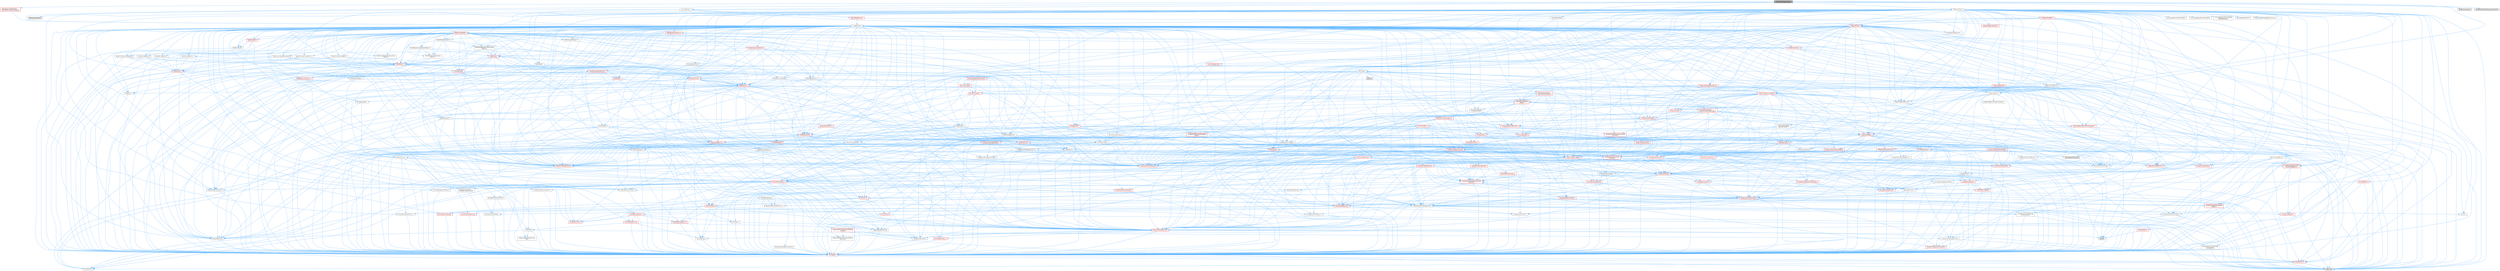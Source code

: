 digraph "LevelEditorPlaySettings.h"
{
 // INTERACTIVE_SVG=YES
 // LATEX_PDF_SIZE
  bgcolor="transparent";
  edge [fontname=Helvetica,fontsize=10,labelfontname=Helvetica,labelfontsize=10];
  node [fontname=Helvetica,fontsize=10,shape=box,height=0.2,width=0.4];
  Node1 [id="Node000001",label="LevelEditorPlaySettings.h",height=0.2,width=0.4,color="gray40", fillcolor="grey60", style="filled", fontcolor="black",tooltip=" "];
  Node1 -> Node2 [id="edge1_Node000001_Node000002",color="steelblue1",style="solid",tooltip=" "];
  Node2 [id="Node000002",label="CoreMinimal.h",height=0.2,width=0.4,color="grey40", fillcolor="white", style="filled",URL="$d7/d67/CoreMinimal_8h.html",tooltip=" "];
  Node2 -> Node3 [id="edge2_Node000002_Node000003",color="steelblue1",style="solid",tooltip=" "];
  Node3 [id="Node000003",label="CoreTypes.h",height=0.2,width=0.4,color="red", fillcolor="#FFF0F0", style="filled",URL="$dc/dec/CoreTypes_8h.html",tooltip=" "];
  Node3 -> Node4 [id="edge3_Node000003_Node000004",color="steelblue1",style="solid",tooltip=" "];
  Node4 [id="Node000004",label="HAL/Platform.h",height=0.2,width=0.4,color="red", fillcolor="#FFF0F0", style="filled",URL="$d9/dd0/Platform_8h.html",tooltip=" "];
  Node4 -> Node5 [id="edge4_Node000004_Node000005",color="steelblue1",style="solid",tooltip=" "];
  Node5 [id="Node000005",label="Misc/Build.h",height=0.2,width=0.4,color="grey40", fillcolor="white", style="filled",URL="$d3/dbb/Build_8h.html",tooltip=" "];
  Node4 -> Node7 [id="edge5_Node000004_Node000007",color="steelblue1",style="solid",tooltip=" "];
  Node7 [id="Node000007",label="type_traits",height=0.2,width=0.4,color="grey60", fillcolor="#E0E0E0", style="filled",tooltip=" "];
  Node2 -> Node17 [id="edge6_Node000002_Node000017",color="steelblue1",style="solid",tooltip=" "];
  Node17 [id="Node000017",label="CoreFwd.h",height=0.2,width=0.4,color="grey40", fillcolor="white", style="filled",URL="$d1/d1e/CoreFwd_8h.html",tooltip=" "];
  Node17 -> Node3 [id="edge7_Node000017_Node000003",color="steelblue1",style="solid",tooltip=" "];
  Node17 -> Node18 [id="edge8_Node000017_Node000018",color="steelblue1",style="solid",tooltip=" "];
  Node18 [id="Node000018",label="Containers/ContainersFwd.h",height=0.2,width=0.4,color="grey40", fillcolor="white", style="filled",URL="$d4/d0a/ContainersFwd_8h.html",tooltip=" "];
  Node18 -> Node4 [id="edge9_Node000018_Node000004",color="steelblue1",style="solid",tooltip=" "];
  Node18 -> Node3 [id="edge10_Node000018_Node000003",color="steelblue1",style="solid",tooltip=" "];
  Node18 -> Node19 [id="edge11_Node000018_Node000019",color="steelblue1",style="solid",tooltip=" "];
  Node19 [id="Node000019",label="Traits/IsContiguousContainer.h",height=0.2,width=0.4,color="red", fillcolor="#FFF0F0", style="filled",URL="$d5/d3c/IsContiguousContainer_8h.html",tooltip=" "];
  Node19 -> Node3 [id="edge12_Node000019_Node000003",color="steelblue1",style="solid",tooltip=" "];
  Node17 -> Node22 [id="edge13_Node000017_Node000022",color="steelblue1",style="solid",tooltip=" "];
  Node22 [id="Node000022",label="Math/MathFwd.h",height=0.2,width=0.4,color="grey40", fillcolor="white", style="filled",URL="$d2/d10/MathFwd_8h.html",tooltip=" "];
  Node22 -> Node4 [id="edge14_Node000022_Node000004",color="steelblue1",style="solid",tooltip=" "];
  Node17 -> Node23 [id="edge15_Node000017_Node000023",color="steelblue1",style="solid",tooltip=" "];
  Node23 [id="Node000023",label="UObject/UObjectHierarchy\lFwd.h",height=0.2,width=0.4,color="grey40", fillcolor="white", style="filled",URL="$d3/d13/UObjectHierarchyFwd_8h.html",tooltip=" "];
  Node2 -> Node23 [id="edge16_Node000002_Node000023",color="steelblue1",style="solid",tooltip=" "];
  Node2 -> Node18 [id="edge17_Node000002_Node000018",color="steelblue1",style="solid",tooltip=" "];
  Node2 -> Node24 [id="edge18_Node000002_Node000024",color="steelblue1",style="solid",tooltip=" "];
  Node24 [id="Node000024",label="Misc/VarArgs.h",height=0.2,width=0.4,color="grey40", fillcolor="white", style="filled",URL="$d5/d6f/VarArgs_8h.html",tooltip=" "];
  Node24 -> Node3 [id="edge19_Node000024_Node000003",color="steelblue1",style="solid",tooltip=" "];
  Node2 -> Node25 [id="edge20_Node000002_Node000025",color="steelblue1",style="solid",tooltip=" "];
  Node25 [id="Node000025",label="Logging/LogVerbosity.h",height=0.2,width=0.4,color="grey40", fillcolor="white", style="filled",URL="$d2/d8f/LogVerbosity_8h.html",tooltip=" "];
  Node25 -> Node3 [id="edge21_Node000025_Node000003",color="steelblue1",style="solid",tooltip=" "];
  Node2 -> Node26 [id="edge22_Node000002_Node000026",color="steelblue1",style="solid",tooltip=" "];
  Node26 [id="Node000026",label="Misc/OutputDevice.h",height=0.2,width=0.4,color="red", fillcolor="#FFF0F0", style="filled",URL="$d7/d32/OutputDevice_8h.html",tooltip=" "];
  Node26 -> Node17 [id="edge23_Node000026_Node000017",color="steelblue1",style="solid",tooltip=" "];
  Node26 -> Node3 [id="edge24_Node000026_Node000003",color="steelblue1",style="solid",tooltip=" "];
  Node26 -> Node25 [id="edge25_Node000026_Node000025",color="steelblue1",style="solid",tooltip=" "];
  Node26 -> Node24 [id="edge26_Node000026_Node000024",color="steelblue1",style="solid",tooltip=" "];
  Node2 -> Node32 [id="edge27_Node000002_Node000032",color="steelblue1",style="solid",tooltip=" "];
  Node32 [id="Node000032",label="HAL/PlatformCrt.h",height=0.2,width=0.4,color="red", fillcolor="#FFF0F0", style="filled",URL="$d8/d75/PlatformCrt_8h.html",tooltip=" "];
  Node2 -> Node42 [id="edge28_Node000002_Node000042",color="steelblue1",style="solid",tooltip=" "];
  Node42 [id="Node000042",label="HAL/PlatformMisc.h",height=0.2,width=0.4,color="red", fillcolor="#FFF0F0", style="filled",URL="$d0/df5/PlatformMisc_8h.html",tooltip=" "];
  Node42 -> Node3 [id="edge29_Node000042_Node000003",color="steelblue1",style="solid",tooltip=" "];
  Node2 -> Node61 [id="edge30_Node000002_Node000061",color="steelblue1",style="solid",tooltip=" "];
  Node61 [id="Node000061",label="Misc/AssertionMacros.h",height=0.2,width=0.4,color="red", fillcolor="#FFF0F0", style="filled",URL="$d0/dfa/AssertionMacros_8h.html",tooltip=" "];
  Node61 -> Node3 [id="edge31_Node000061_Node000003",color="steelblue1",style="solid",tooltip=" "];
  Node61 -> Node4 [id="edge32_Node000061_Node000004",color="steelblue1",style="solid",tooltip=" "];
  Node61 -> Node42 [id="edge33_Node000061_Node000042",color="steelblue1",style="solid",tooltip=" "];
  Node61 -> Node62 [id="edge34_Node000061_Node000062",color="steelblue1",style="solid",tooltip=" "];
  Node62 [id="Node000062",label="Templates/EnableIf.h",height=0.2,width=0.4,color="grey40", fillcolor="white", style="filled",URL="$d7/d60/EnableIf_8h.html",tooltip=" "];
  Node62 -> Node3 [id="edge35_Node000062_Node000003",color="steelblue1",style="solid",tooltip=" "];
  Node61 -> Node24 [id="edge36_Node000061_Node000024",color="steelblue1",style="solid",tooltip=" "];
  Node61 -> Node69 [id="edge37_Node000061_Node000069",color="steelblue1",style="solid",tooltip=" "];
  Node69 [id="Node000069",label="atomic",height=0.2,width=0.4,color="grey60", fillcolor="#E0E0E0", style="filled",tooltip=" "];
  Node2 -> Node70 [id="edge38_Node000002_Node000070",color="steelblue1",style="solid",tooltip=" "];
  Node70 [id="Node000070",label="Templates/IsPointer.h",height=0.2,width=0.4,color="grey40", fillcolor="white", style="filled",URL="$d7/d05/IsPointer_8h.html",tooltip=" "];
  Node70 -> Node3 [id="edge39_Node000070_Node000003",color="steelblue1",style="solid",tooltip=" "];
  Node2 -> Node71 [id="edge40_Node000002_Node000071",color="steelblue1",style="solid",tooltip=" "];
  Node71 [id="Node000071",label="HAL/PlatformMemory.h",height=0.2,width=0.4,color="red", fillcolor="#FFF0F0", style="filled",URL="$de/d68/PlatformMemory_8h.html",tooltip=" "];
  Node71 -> Node3 [id="edge41_Node000071_Node000003",color="steelblue1",style="solid",tooltip=" "];
  Node2 -> Node54 [id="edge42_Node000002_Node000054",color="steelblue1",style="solid",tooltip=" "];
  Node54 [id="Node000054",label="HAL/PlatformAtomics.h",height=0.2,width=0.4,color="red", fillcolor="#FFF0F0", style="filled",URL="$d3/d36/PlatformAtomics_8h.html",tooltip=" "];
  Node54 -> Node3 [id="edge43_Node000054_Node000003",color="steelblue1",style="solid",tooltip=" "];
  Node2 -> Node76 [id="edge44_Node000002_Node000076",color="steelblue1",style="solid",tooltip=" "];
  Node76 [id="Node000076",label="Misc/Exec.h",height=0.2,width=0.4,color="grey40", fillcolor="white", style="filled",URL="$de/ddb/Exec_8h.html",tooltip=" "];
  Node76 -> Node3 [id="edge45_Node000076_Node000003",color="steelblue1",style="solid",tooltip=" "];
  Node76 -> Node61 [id="edge46_Node000076_Node000061",color="steelblue1",style="solid",tooltip=" "];
  Node2 -> Node77 [id="edge47_Node000002_Node000077",color="steelblue1",style="solid",tooltip=" "];
  Node77 [id="Node000077",label="HAL/MemoryBase.h",height=0.2,width=0.4,color="red", fillcolor="#FFF0F0", style="filled",URL="$d6/d9f/MemoryBase_8h.html",tooltip=" "];
  Node77 -> Node3 [id="edge48_Node000077_Node000003",color="steelblue1",style="solid",tooltip=" "];
  Node77 -> Node54 [id="edge49_Node000077_Node000054",color="steelblue1",style="solid",tooltip=" "];
  Node77 -> Node32 [id="edge50_Node000077_Node000032",color="steelblue1",style="solid",tooltip=" "];
  Node77 -> Node76 [id="edge51_Node000077_Node000076",color="steelblue1",style="solid",tooltip=" "];
  Node77 -> Node26 [id="edge52_Node000077_Node000026",color="steelblue1",style="solid",tooltip=" "];
  Node2 -> Node87 [id="edge53_Node000002_Node000087",color="steelblue1",style="solid",tooltip=" "];
  Node87 [id="Node000087",label="HAL/UnrealMemory.h",height=0.2,width=0.4,color="red", fillcolor="#FFF0F0", style="filled",URL="$d9/d96/UnrealMemory_8h.html",tooltip=" "];
  Node87 -> Node3 [id="edge54_Node000087_Node000003",color="steelblue1",style="solid",tooltip=" "];
  Node87 -> Node77 [id="edge55_Node000087_Node000077",color="steelblue1",style="solid",tooltip=" "];
  Node87 -> Node71 [id="edge56_Node000087_Node000071",color="steelblue1",style="solid",tooltip=" "];
  Node87 -> Node70 [id="edge57_Node000087_Node000070",color="steelblue1",style="solid",tooltip=" "];
  Node2 -> Node89 [id="edge58_Node000002_Node000089",color="steelblue1",style="solid",tooltip=" "];
  Node89 [id="Node000089",label="Templates/IsArithmetic.h",height=0.2,width=0.4,color="grey40", fillcolor="white", style="filled",URL="$d2/d5d/IsArithmetic_8h.html",tooltip=" "];
  Node89 -> Node3 [id="edge59_Node000089_Node000003",color="steelblue1",style="solid",tooltip=" "];
  Node2 -> Node83 [id="edge60_Node000002_Node000083",color="steelblue1",style="solid",tooltip=" "];
  Node83 [id="Node000083",label="Templates/AndOrNot.h",height=0.2,width=0.4,color="grey40", fillcolor="white", style="filled",URL="$db/d0a/AndOrNot_8h.html",tooltip=" "];
  Node83 -> Node3 [id="edge61_Node000083_Node000003",color="steelblue1",style="solid",tooltip=" "];
  Node2 -> Node90 [id="edge62_Node000002_Node000090",color="steelblue1",style="solid",tooltip=" "];
  Node90 [id="Node000090",label="Templates/IsPODType.h",height=0.2,width=0.4,color="grey40", fillcolor="white", style="filled",URL="$d7/db1/IsPODType_8h.html",tooltip=" "];
  Node90 -> Node3 [id="edge63_Node000090_Node000003",color="steelblue1",style="solid",tooltip=" "];
  Node2 -> Node91 [id="edge64_Node000002_Node000091",color="steelblue1",style="solid",tooltip=" "];
  Node91 [id="Node000091",label="Templates/IsUECoreType.h",height=0.2,width=0.4,color="grey40", fillcolor="white", style="filled",URL="$d1/db8/IsUECoreType_8h.html",tooltip=" "];
  Node91 -> Node3 [id="edge65_Node000091_Node000003",color="steelblue1",style="solid",tooltip=" "];
  Node91 -> Node7 [id="edge66_Node000091_Node000007",color="steelblue1",style="solid",tooltip=" "];
  Node2 -> Node84 [id="edge67_Node000002_Node000084",color="steelblue1",style="solid",tooltip=" "];
  Node84 [id="Node000084",label="Templates/IsTriviallyCopy\lConstructible.h",height=0.2,width=0.4,color="grey40", fillcolor="white", style="filled",URL="$d3/d78/IsTriviallyCopyConstructible_8h.html",tooltip=" "];
  Node84 -> Node3 [id="edge68_Node000084_Node000003",color="steelblue1",style="solid",tooltip=" "];
  Node84 -> Node7 [id="edge69_Node000084_Node000007",color="steelblue1",style="solid",tooltip=" "];
  Node2 -> Node92 [id="edge70_Node000002_Node000092",color="steelblue1",style="solid",tooltip=" "];
  Node92 [id="Node000092",label="Templates/UnrealTypeTraits.h",height=0.2,width=0.4,color="grey40", fillcolor="white", style="filled",URL="$d2/d2d/UnrealTypeTraits_8h.html",tooltip=" "];
  Node92 -> Node3 [id="edge71_Node000092_Node000003",color="steelblue1",style="solid",tooltip=" "];
  Node92 -> Node70 [id="edge72_Node000092_Node000070",color="steelblue1",style="solid",tooltip=" "];
  Node92 -> Node61 [id="edge73_Node000092_Node000061",color="steelblue1",style="solid",tooltip=" "];
  Node92 -> Node83 [id="edge74_Node000092_Node000083",color="steelblue1",style="solid",tooltip=" "];
  Node92 -> Node62 [id="edge75_Node000092_Node000062",color="steelblue1",style="solid",tooltip=" "];
  Node92 -> Node89 [id="edge76_Node000092_Node000089",color="steelblue1",style="solid",tooltip=" "];
  Node92 -> Node29 [id="edge77_Node000092_Node000029",color="steelblue1",style="solid",tooltip=" "];
  Node29 [id="Node000029",label="IsEnum.h",height=0.2,width=0.4,color="grey40", fillcolor="white", style="filled",URL="$d4/de5/IsEnum_8h.html",tooltip=" "];
  Node92 -> Node93 [id="edge78_Node000092_Node000093",color="steelblue1",style="solid",tooltip=" "];
  Node93 [id="Node000093",label="Templates/Models.h",height=0.2,width=0.4,color="red", fillcolor="#FFF0F0", style="filled",URL="$d3/d0c/Models_8h.html",tooltip=" "];
  Node92 -> Node90 [id="edge79_Node000092_Node000090",color="steelblue1",style="solid",tooltip=" "];
  Node92 -> Node91 [id="edge80_Node000092_Node000091",color="steelblue1",style="solid",tooltip=" "];
  Node92 -> Node84 [id="edge81_Node000092_Node000084",color="steelblue1",style="solid",tooltip=" "];
  Node2 -> Node62 [id="edge82_Node000002_Node000062",color="steelblue1",style="solid",tooltip=" "];
  Node2 -> Node94 [id="edge83_Node000002_Node000094",color="steelblue1",style="solid",tooltip=" "];
  Node94 [id="Node000094",label="Templates/RemoveReference.h",height=0.2,width=0.4,color="grey40", fillcolor="white", style="filled",URL="$da/dbe/RemoveReference_8h.html",tooltip=" "];
  Node94 -> Node3 [id="edge84_Node000094_Node000003",color="steelblue1",style="solid",tooltip=" "];
  Node2 -> Node95 [id="edge85_Node000002_Node000095",color="steelblue1",style="solid",tooltip=" "];
  Node95 [id="Node000095",label="Templates/IntegralConstant.h",height=0.2,width=0.4,color="grey40", fillcolor="white", style="filled",URL="$db/d1b/IntegralConstant_8h.html",tooltip=" "];
  Node95 -> Node3 [id="edge86_Node000095_Node000003",color="steelblue1",style="solid",tooltip=" "];
  Node2 -> Node96 [id="edge87_Node000002_Node000096",color="steelblue1",style="solid",tooltip=" "];
  Node96 [id="Node000096",label="Templates/IsClass.h",height=0.2,width=0.4,color="grey40", fillcolor="white", style="filled",URL="$db/dcb/IsClass_8h.html",tooltip=" "];
  Node96 -> Node3 [id="edge88_Node000096_Node000003",color="steelblue1",style="solid",tooltip=" "];
  Node2 -> Node97 [id="edge89_Node000002_Node000097",color="steelblue1",style="solid",tooltip=" "];
  Node97 [id="Node000097",label="Templates/TypeCompatible\lBytes.h",height=0.2,width=0.4,color="red", fillcolor="#FFF0F0", style="filled",URL="$df/d0a/TypeCompatibleBytes_8h.html",tooltip=" "];
  Node97 -> Node3 [id="edge90_Node000097_Node000003",color="steelblue1",style="solid",tooltip=" "];
  Node97 -> Node7 [id="edge91_Node000097_Node000007",color="steelblue1",style="solid",tooltip=" "];
  Node2 -> Node19 [id="edge92_Node000002_Node000019",color="steelblue1",style="solid",tooltip=" "];
  Node2 -> Node98 [id="edge93_Node000002_Node000098",color="steelblue1",style="solid",tooltip=" "];
  Node98 [id="Node000098",label="Templates/UnrealTemplate.h",height=0.2,width=0.4,color="red", fillcolor="#FFF0F0", style="filled",URL="$d4/d24/UnrealTemplate_8h.html",tooltip=" "];
  Node98 -> Node3 [id="edge94_Node000098_Node000003",color="steelblue1",style="solid",tooltip=" "];
  Node98 -> Node70 [id="edge95_Node000098_Node000070",color="steelblue1",style="solid",tooltip=" "];
  Node98 -> Node87 [id="edge96_Node000098_Node000087",color="steelblue1",style="solid",tooltip=" "];
  Node98 -> Node92 [id="edge97_Node000098_Node000092",color="steelblue1",style="solid",tooltip=" "];
  Node98 -> Node94 [id="edge98_Node000098_Node000094",color="steelblue1",style="solid",tooltip=" "];
  Node98 -> Node97 [id="edge99_Node000098_Node000097",color="steelblue1",style="solid",tooltip=" "];
  Node98 -> Node19 [id="edge100_Node000098_Node000019",color="steelblue1",style="solid",tooltip=" "];
  Node98 -> Node7 [id="edge101_Node000098_Node000007",color="steelblue1",style="solid",tooltip=" "];
  Node2 -> Node47 [id="edge102_Node000002_Node000047",color="steelblue1",style="solid",tooltip=" "];
  Node47 [id="Node000047",label="Math/NumericLimits.h",height=0.2,width=0.4,color="grey40", fillcolor="white", style="filled",URL="$df/d1b/NumericLimits_8h.html",tooltip=" "];
  Node47 -> Node3 [id="edge103_Node000047_Node000003",color="steelblue1",style="solid",tooltip=" "];
  Node2 -> Node102 [id="edge104_Node000002_Node000102",color="steelblue1",style="solid",tooltip=" "];
  Node102 [id="Node000102",label="HAL/PlatformMath.h",height=0.2,width=0.4,color="red", fillcolor="#FFF0F0", style="filled",URL="$dc/d53/PlatformMath_8h.html",tooltip=" "];
  Node102 -> Node3 [id="edge105_Node000102_Node000003",color="steelblue1",style="solid",tooltip=" "];
  Node2 -> Node85 [id="edge106_Node000002_Node000085",color="steelblue1",style="solid",tooltip=" "];
  Node85 [id="Node000085",label="Templates/IsTriviallyCopy\lAssignable.h",height=0.2,width=0.4,color="grey40", fillcolor="white", style="filled",URL="$d2/df2/IsTriviallyCopyAssignable_8h.html",tooltip=" "];
  Node85 -> Node3 [id="edge107_Node000085_Node000003",color="steelblue1",style="solid",tooltip=" "];
  Node85 -> Node7 [id="edge108_Node000085_Node000007",color="steelblue1",style="solid",tooltip=" "];
  Node2 -> Node110 [id="edge109_Node000002_Node000110",color="steelblue1",style="solid",tooltip=" "];
  Node110 [id="Node000110",label="Templates/MemoryOps.h",height=0.2,width=0.4,color="red", fillcolor="#FFF0F0", style="filled",URL="$db/dea/MemoryOps_8h.html",tooltip=" "];
  Node110 -> Node3 [id="edge110_Node000110_Node000003",color="steelblue1",style="solid",tooltip=" "];
  Node110 -> Node87 [id="edge111_Node000110_Node000087",color="steelblue1",style="solid",tooltip=" "];
  Node110 -> Node85 [id="edge112_Node000110_Node000085",color="steelblue1",style="solid",tooltip=" "];
  Node110 -> Node84 [id="edge113_Node000110_Node000084",color="steelblue1",style="solid",tooltip=" "];
  Node110 -> Node92 [id="edge114_Node000110_Node000092",color="steelblue1",style="solid",tooltip=" "];
  Node110 -> Node7 [id="edge115_Node000110_Node000007",color="steelblue1",style="solid",tooltip=" "];
  Node2 -> Node111 [id="edge116_Node000002_Node000111",color="steelblue1",style="solid",tooltip=" "];
  Node111 [id="Node000111",label="Containers/ContainerAllocation\lPolicies.h",height=0.2,width=0.4,color="red", fillcolor="#FFF0F0", style="filled",URL="$d7/dff/ContainerAllocationPolicies_8h.html",tooltip=" "];
  Node111 -> Node3 [id="edge117_Node000111_Node000003",color="steelblue1",style="solid",tooltip=" "];
  Node111 -> Node111 [id="edge118_Node000111_Node000111",color="steelblue1",style="solid",tooltip=" "];
  Node111 -> Node102 [id="edge119_Node000111_Node000102",color="steelblue1",style="solid",tooltip=" "];
  Node111 -> Node87 [id="edge120_Node000111_Node000087",color="steelblue1",style="solid",tooltip=" "];
  Node111 -> Node47 [id="edge121_Node000111_Node000047",color="steelblue1",style="solid",tooltip=" "];
  Node111 -> Node61 [id="edge122_Node000111_Node000061",color="steelblue1",style="solid",tooltip=" "];
  Node111 -> Node110 [id="edge123_Node000111_Node000110",color="steelblue1",style="solid",tooltip=" "];
  Node111 -> Node97 [id="edge124_Node000111_Node000097",color="steelblue1",style="solid",tooltip=" "];
  Node111 -> Node7 [id="edge125_Node000111_Node000007",color="steelblue1",style="solid",tooltip=" "];
  Node2 -> Node114 [id="edge126_Node000002_Node000114",color="steelblue1",style="solid",tooltip=" "];
  Node114 [id="Node000114",label="Templates/IsEnumClass.h",height=0.2,width=0.4,color="grey40", fillcolor="white", style="filled",URL="$d7/d15/IsEnumClass_8h.html",tooltip=" "];
  Node114 -> Node3 [id="edge127_Node000114_Node000003",color="steelblue1",style="solid",tooltip=" "];
  Node114 -> Node83 [id="edge128_Node000114_Node000083",color="steelblue1",style="solid",tooltip=" "];
  Node2 -> Node115 [id="edge129_Node000002_Node000115",color="steelblue1",style="solid",tooltip=" "];
  Node115 [id="Node000115",label="HAL/PlatformProperties.h",height=0.2,width=0.4,color="red", fillcolor="#FFF0F0", style="filled",URL="$d9/db0/PlatformProperties_8h.html",tooltip=" "];
  Node115 -> Node3 [id="edge130_Node000115_Node000003",color="steelblue1",style="solid",tooltip=" "];
  Node2 -> Node118 [id="edge131_Node000002_Node000118",color="steelblue1",style="solid",tooltip=" "];
  Node118 [id="Node000118",label="Misc/EngineVersionBase.h",height=0.2,width=0.4,color="grey40", fillcolor="white", style="filled",URL="$d5/d2b/EngineVersionBase_8h.html",tooltip=" "];
  Node118 -> Node3 [id="edge132_Node000118_Node000003",color="steelblue1",style="solid",tooltip=" "];
  Node2 -> Node119 [id="edge133_Node000002_Node000119",color="steelblue1",style="solid",tooltip=" "];
  Node119 [id="Node000119",label="Internationalization\l/TextNamespaceFwd.h",height=0.2,width=0.4,color="grey40", fillcolor="white", style="filled",URL="$d8/d97/TextNamespaceFwd_8h.html",tooltip=" "];
  Node119 -> Node3 [id="edge134_Node000119_Node000003",color="steelblue1",style="solid",tooltip=" "];
  Node2 -> Node120 [id="edge135_Node000002_Node000120",color="steelblue1",style="solid",tooltip=" "];
  Node120 [id="Node000120",label="Serialization/Archive.h",height=0.2,width=0.4,color="red", fillcolor="#FFF0F0", style="filled",URL="$d7/d3b/Archive_8h.html",tooltip=" "];
  Node120 -> Node17 [id="edge136_Node000120_Node000017",color="steelblue1",style="solid",tooltip=" "];
  Node120 -> Node3 [id="edge137_Node000120_Node000003",color="steelblue1",style="solid",tooltip=" "];
  Node120 -> Node115 [id="edge138_Node000120_Node000115",color="steelblue1",style="solid",tooltip=" "];
  Node120 -> Node119 [id="edge139_Node000120_Node000119",color="steelblue1",style="solid",tooltip=" "];
  Node120 -> Node22 [id="edge140_Node000120_Node000022",color="steelblue1",style="solid",tooltip=" "];
  Node120 -> Node61 [id="edge141_Node000120_Node000061",color="steelblue1",style="solid",tooltip=" "];
  Node120 -> Node5 [id="edge142_Node000120_Node000005",color="steelblue1",style="solid",tooltip=" "];
  Node120 -> Node118 [id="edge143_Node000120_Node000118",color="steelblue1",style="solid",tooltip=" "];
  Node120 -> Node24 [id="edge144_Node000120_Node000024",color="steelblue1",style="solid",tooltip=" "];
  Node120 -> Node62 [id="edge145_Node000120_Node000062",color="steelblue1",style="solid",tooltip=" "];
  Node120 -> Node114 [id="edge146_Node000120_Node000114",color="steelblue1",style="solid",tooltip=" "];
  Node120 -> Node98 [id="edge147_Node000120_Node000098",color="steelblue1",style="solid",tooltip=" "];
  Node120 -> Node123 [id="edge148_Node000120_Node000123",color="steelblue1",style="solid",tooltip=" "];
  Node123 [id="Node000123",label="UObject/ObjectVersion.h",height=0.2,width=0.4,color="grey40", fillcolor="white", style="filled",URL="$da/d63/ObjectVersion_8h.html",tooltip=" "];
  Node123 -> Node3 [id="edge149_Node000123_Node000003",color="steelblue1",style="solid",tooltip=" "];
  Node2 -> Node124 [id="edge150_Node000002_Node000124",color="steelblue1",style="solid",tooltip=" "];
  Node124 [id="Node000124",label="Templates/Less.h",height=0.2,width=0.4,color="grey40", fillcolor="white", style="filled",URL="$de/dc8/Less_8h.html",tooltip=" "];
  Node124 -> Node3 [id="edge151_Node000124_Node000003",color="steelblue1",style="solid",tooltip=" "];
  Node124 -> Node98 [id="edge152_Node000124_Node000098",color="steelblue1",style="solid",tooltip=" "];
  Node2 -> Node125 [id="edge153_Node000002_Node000125",color="steelblue1",style="solid",tooltip=" "];
  Node125 [id="Node000125",label="Templates/Sorting.h",height=0.2,width=0.4,color="red", fillcolor="#FFF0F0", style="filled",URL="$d3/d9e/Sorting_8h.html",tooltip=" "];
  Node125 -> Node3 [id="edge154_Node000125_Node000003",color="steelblue1",style="solid",tooltip=" "];
  Node125 -> Node102 [id="edge155_Node000125_Node000102",color="steelblue1",style="solid",tooltip=" "];
  Node125 -> Node124 [id="edge156_Node000125_Node000124",color="steelblue1",style="solid",tooltip=" "];
  Node2 -> Node136 [id="edge157_Node000002_Node000136",color="steelblue1",style="solid",tooltip=" "];
  Node136 [id="Node000136",label="Misc/Char.h",height=0.2,width=0.4,color="red", fillcolor="#FFF0F0", style="filled",URL="$d0/d58/Char_8h.html",tooltip=" "];
  Node136 -> Node3 [id="edge158_Node000136_Node000003",color="steelblue1",style="solid",tooltip=" "];
  Node136 -> Node7 [id="edge159_Node000136_Node000007",color="steelblue1",style="solid",tooltip=" "];
  Node2 -> Node139 [id="edge160_Node000002_Node000139",color="steelblue1",style="solid",tooltip=" "];
  Node139 [id="Node000139",label="GenericPlatform/GenericPlatform\lStricmp.h",height=0.2,width=0.4,color="grey40", fillcolor="white", style="filled",URL="$d2/d86/GenericPlatformStricmp_8h.html",tooltip=" "];
  Node139 -> Node3 [id="edge161_Node000139_Node000003",color="steelblue1",style="solid",tooltip=" "];
  Node2 -> Node140 [id="edge162_Node000002_Node000140",color="steelblue1",style="solid",tooltip=" "];
  Node140 [id="Node000140",label="GenericPlatform/GenericPlatform\lString.h",height=0.2,width=0.4,color="red", fillcolor="#FFF0F0", style="filled",URL="$dd/d20/GenericPlatformString_8h.html",tooltip=" "];
  Node140 -> Node3 [id="edge163_Node000140_Node000003",color="steelblue1",style="solid",tooltip=" "];
  Node140 -> Node139 [id="edge164_Node000140_Node000139",color="steelblue1",style="solid",tooltip=" "];
  Node140 -> Node62 [id="edge165_Node000140_Node000062",color="steelblue1",style="solid",tooltip=" "];
  Node140 -> Node7 [id="edge166_Node000140_Node000007",color="steelblue1",style="solid",tooltip=" "];
  Node2 -> Node73 [id="edge167_Node000002_Node000073",color="steelblue1",style="solid",tooltip=" "];
  Node73 [id="Node000073",label="HAL/PlatformString.h",height=0.2,width=0.4,color="red", fillcolor="#FFF0F0", style="filled",URL="$db/db5/PlatformString_8h.html",tooltip=" "];
  Node73 -> Node3 [id="edge168_Node000073_Node000003",color="steelblue1",style="solid",tooltip=" "];
  Node2 -> Node143 [id="edge169_Node000002_Node000143",color="steelblue1",style="solid",tooltip=" "];
  Node143 [id="Node000143",label="Misc/CString.h",height=0.2,width=0.4,color="red", fillcolor="#FFF0F0", style="filled",URL="$d2/d49/CString_8h.html",tooltip=" "];
  Node143 -> Node3 [id="edge170_Node000143_Node000003",color="steelblue1",style="solid",tooltip=" "];
  Node143 -> Node32 [id="edge171_Node000143_Node000032",color="steelblue1",style="solid",tooltip=" "];
  Node143 -> Node73 [id="edge172_Node000143_Node000073",color="steelblue1",style="solid",tooltip=" "];
  Node143 -> Node61 [id="edge173_Node000143_Node000061",color="steelblue1",style="solid",tooltip=" "];
  Node143 -> Node136 [id="edge174_Node000143_Node000136",color="steelblue1",style="solid",tooltip=" "];
  Node143 -> Node24 [id="edge175_Node000143_Node000024",color="steelblue1",style="solid",tooltip=" "];
  Node2 -> Node144 [id="edge176_Node000002_Node000144",color="steelblue1",style="solid",tooltip=" "];
  Node144 [id="Node000144",label="Misc/Crc.h",height=0.2,width=0.4,color="red", fillcolor="#FFF0F0", style="filled",URL="$d4/dd2/Crc_8h.html",tooltip=" "];
  Node144 -> Node3 [id="edge177_Node000144_Node000003",color="steelblue1",style="solid",tooltip=" "];
  Node144 -> Node73 [id="edge178_Node000144_Node000073",color="steelblue1",style="solid",tooltip=" "];
  Node144 -> Node61 [id="edge179_Node000144_Node000061",color="steelblue1",style="solid",tooltip=" "];
  Node144 -> Node143 [id="edge180_Node000144_Node000143",color="steelblue1",style="solid",tooltip=" "];
  Node144 -> Node136 [id="edge181_Node000144_Node000136",color="steelblue1",style="solid",tooltip=" "];
  Node144 -> Node92 [id="edge182_Node000144_Node000092",color="steelblue1",style="solid",tooltip=" "];
  Node2 -> Node135 [id="edge183_Node000002_Node000135",color="steelblue1",style="solid",tooltip=" "];
  Node135 [id="Node000135",label="Math/UnrealMathUtility.h",height=0.2,width=0.4,color="red", fillcolor="#FFF0F0", style="filled",URL="$db/db8/UnrealMathUtility_8h.html",tooltip=" "];
  Node135 -> Node3 [id="edge184_Node000135_Node000003",color="steelblue1",style="solid",tooltip=" "];
  Node135 -> Node61 [id="edge185_Node000135_Node000061",color="steelblue1",style="solid",tooltip=" "];
  Node135 -> Node102 [id="edge186_Node000135_Node000102",color="steelblue1",style="solid",tooltip=" "];
  Node135 -> Node22 [id="edge187_Node000135_Node000022",color="steelblue1",style="solid",tooltip=" "];
  Node2 -> Node145 [id="edge188_Node000002_Node000145",color="steelblue1",style="solid",tooltip=" "];
  Node145 [id="Node000145",label="Containers/UnrealString.h",height=0.2,width=0.4,color="red", fillcolor="#FFF0F0", style="filled",URL="$d5/dba/UnrealString_8h.html",tooltip=" "];
  Node2 -> Node149 [id="edge189_Node000002_Node000149",color="steelblue1",style="solid",tooltip=" "];
  Node149 [id="Node000149",label="Containers/Array.h",height=0.2,width=0.4,color="red", fillcolor="#FFF0F0", style="filled",URL="$df/dd0/Array_8h.html",tooltip=" "];
  Node149 -> Node3 [id="edge190_Node000149_Node000003",color="steelblue1",style="solid",tooltip=" "];
  Node149 -> Node61 [id="edge191_Node000149_Node000061",color="steelblue1",style="solid",tooltip=" "];
  Node149 -> Node87 [id="edge192_Node000149_Node000087",color="steelblue1",style="solid",tooltip=" "];
  Node149 -> Node92 [id="edge193_Node000149_Node000092",color="steelblue1",style="solid",tooltip=" "];
  Node149 -> Node98 [id="edge194_Node000149_Node000098",color="steelblue1",style="solid",tooltip=" "];
  Node149 -> Node111 [id="edge195_Node000149_Node000111",color="steelblue1",style="solid",tooltip=" "];
  Node149 -> Node120 [id="edge196_Node000149_Node000120",color="steelblue1",style="solid",tooltip=" "];
  Node149 -> Node170 [id="edge197_Node000149_Node000170",color="steelblue1",style="solid",tooltip=" "];
  Node170 [id="Node000170",label="Concepts/GetTypeHashable.h",height=0.2,width=0.4,color="grey40", fillcolor="white", style="filled",URL="$d3/da2/GetTypeHashable_8h.html",tooltip=" "];
  Node170 -> Node3 [id="edge198_Node000170_Node000003",color="steelblue1",style="solid",tooltip=" "];
  Node170 -> Node161 [id="edge199_Node000170_Node000161",color="steelblue1",style="solid",tooltip=" "];
  Node161 [id="Node000161",label="Templates/TypeHash.h",height=0.2,width=0.4,color="red", fillcolor="#FFF0F0", style="filled",URL="$d1/d62/TypeHash_8h.html",tooltip=" "];
  Node161 -> Node3 [id="edge200_Node000161_Node000003",color="steelblue1",style="solid",tooltip=" "];
  Node161 -> Node144 [id="edge201_Node000161_Node000144",color="steelblue1",style="solid",tooltip=" "];
  Node161 -> Node7 [id="edge202_Node000161_Node000007",color="steelblue1",style="solid",tooltip=" "];
  Node149 -> Node128 [id="edge203_Node000149_Node000128",color="steelblue1",style="solid",tooltip=" "];
  Node128 [id="Node000128",label="Templates/Invoke.h",height=0.2,width=0.4,color="red", fillcolor="#FFF0F0", style="filled",URL="$d7/deb/Invoke_8h.html",tooltip=" "];
  Node128 -> Node3 [id="edge204_Node000128_Node000003",color="steelblue1",style="solid",tooltip=" "];
  Node128 -> Node98 [id="edge205_Node000128_Node000098",color="steelblue1",style="solid",tooltip=" "];
  Node128 -> Node7 [id="edge206_Node000128_Node000007",color="steelblue1",style="solid",tooltip=" "];
  Node149 -> Node124 [id="edge207_Node000149_Node000124",color="steelblue1",style="solid",tooltip=" "];
  Node149 -> Node125 [id="edge208_Node000149_Node000125",color="steelblue1",style="solid",tooltip=" "];
  Node149 -> Node172 [id="edge209_Node000149_Node000172",color="steelblue1",style="solid",tooltip=" "];
  Node172 [id="Node000172",label="Templates/AlignmentTemplates.h",height=0.2,width=0.4,color="red", fillcolor="#FFF0F0", style="filled",URL="$dd/d32/AlignmentTemplates_8h.html",tooltip=" "];
  Node172 -> Node3 [id="edge210_Node000172_Node000003",color="steelblue1",style="solid",tooltip=" "];
  Node172 -> Node70 [id="edge211_Node000172_Node000070",color="steelblue1",style="solid",tooltip=" "];
  Node149 -> Node7 [id="edge212_Node000149_Node000007",color="steelblue1",style="solid",tooltip=" "];
  Node2 -> Node173 [id="edge213_Node000002_Node000173",color="steelblue1",style="solid",tooltip=" "];
  Node173 [id="Node000173",label="Misc/FrameNumber.h",height=0.2,width=0.4,color="grey40", fillcolor="white", style="filled",URL="$dd/dbd/FrameNumber_8h.html",tooltip=" "];
  Node173 -> Node3 [id="edge214_Node000173_Node000003",color="steelblue1",style="solid",tooltip=" "];
  Node173 -> Node47 [id="edge215_Node000173_Node000047",color="steelblue1",style="solid",tooltip=" "];
  Node173 -> Node135 [id="edge216_Node000173_Node000135",color="steelblue1",style="solid",tooltip=" "];
  Node173 -> Node62 [id="edge217_Node000173_Node000062",color="steelblue1",style="solid",tooltip=" "];
  Node173 -> Node92 [id="edge218_Node000173_Node000092",color="steelblue1",style="solid",tooltip=" "];
  Node2 -> Node174 [id="edge219_Node000002_Node000174",color="steelblue1",style="solid",tooltip=" "];
  Node174 [id="Node000174",label="Misc/Timespan.h",height=0.2,width=0.4,color="grey40", fillcolor="white", style="filled",URL="$da/dd9/Timespan_8h.html",tooltip=" "];
  Node174 -> Node3 [id="edge220_Node000174_Node000003",color="steelblue1",style="solid",tooltip=" "];
  Node174 -> Node175 [id="edge221_Node000174_Node000175",color="steelblue1",style="solid",tooltip=" "];
  Node175 [id="Node000175",label="Math/Interval.h",height=0.2,width=0.4,color="grey40", fillcolor="white", style="filled",URL="$d1/d55/Interval_8h.html",tooltip=" "];
  Node175 -> Node3 [id="edge222_Node000175_Node000003",color="steelblue1",style="solid",tooltip=" "];
  Node175 -> Node89 [id="edge223_Node000175_Node000089",color="steelblue1",style="solid",tooltip=" "];
  Node175 -> Node92 [id="edge224_Node000175_Node000092",color="steelblue1",style="solid",tooltip=" "];
  Node175 -> Node47 [id="edge225_Node000175_Node000047",color="steelblue1",style="solid",tooltip=" "];
  Node175 -> Node135 [id="edge226_Node000175_Node000135",color="steelblue1",style="solid",tooltip=" "];
  Node174 -> Node135 [id="edge227_Node000174_Node000135",color="steelblue1",style="solid",tooltip=" "];
  Node174 -> Node61 [id="edge228_Node000174_Node000061",color="steelblue1",style="solid",tooltip=" "];
  Node2 -> Node176 [id="edge229_Node000002_Node000176",color="steelblue1",style="solid",tooltip=" "];
  Node176 [id="Node000176",label="Containers/StringConv.h",height=0.2,width=0.4,color="red", fillcolor="#FFF0F0", style="filled",URL="$d3/ddf/StringConv_8h.html",tooltip=" "];
  Node176 -> Node3 [id="edge230_Node000176_Node000003",color="steelblue1",style="solid",tooltip=" "];
  Node176 -> Node61 [id="edge231_Node000176_Node000061",color="steelblue1",style="solid",tooltip=" "];
  Node176 -> Node111 [id="edge232_Node000176_Node000111",color="steelblue1",style="solid",tooltip=" "];
  Node176 -> Node149 [id="edge233_Node000176_Node000149",color="steelblue1",style="solid",tooltip=" "];
  Node176 -> Node143 [id="edge234_Node000176_Node000143",color="steelblue1",style="solid",tooltip=" "];
  Node176 -> Node177 [id="edge235_Node000176_Node000177",color="steelblue1",style="solid",tooltip=" "];
  Node177 [id="Node000177",label="Templates/IsArray.h",height=0.2,width=0.4,color="grey40", fillcolor="white", style="filled",URL="$d8/d8d/IsArray_8h.html",tooltip=" "];
  Node177 -> Node3 [id="edge236_Node000177_Node000003",color="steelblue1",style="solid",tooltip=" "];
  Node176 -> Node98 [id="edge237_Node000176_Node000098",color="steelblue1",style="solid",tooltip=" "];
  Node176 -> Node92 [id="edge238_Node000176_Node000092",color="steelblue1",style="solid",tooltip=" "];
  Node176 -> Node19 [id="edge239_Node000176_Node000019",color="steelblue1",style="solid",tooltip=" "];
  Node176 -> Node7 [id="edge240_Node000176_Node000007",color="steelblue1",style="solid",tooltip=" "];
  Node2 -> Node178 [id="edge241_Node000002_Node000178",color="steelblue1",style="solid",tooltip=" "];
  Node178 [id="Node000178",label="UObject/UnrealNames.h",height=0.2,width=0.4,color="red", fillcolor="#FFF0F0", style="filled",URL="$d8/db1/UnrealNames_8h.html",tooltip=" "];
  Node178 -> Node3 [id="edge242_Node000178_Node000003",color="steelblue1",style="solid",tooltip=" "];
  Node2 -> Node180 [id="edge243_Node000002_Node000180",color="steelblue1",style="solid",tooltip=" "];
  Node180 [id="Node000180",label="UObject/NameTypes.h",height=0.2,width=0.4,color="red", fillcolor="#FFF0F0", style="filled",URL="$d6/d35/NameTypes_8h.html",tooltip=" "];
  Node180 -> Node3 [id="edge244_Node000180_Node000003",color="steelblue1",style="solid",tooltip=" "];
  Node180 -> Node61 [id="edge245_Node000180_Node000061",color="steelblue1",style="solid",tooltip=" "];
  Node180 -> Node87 [id="edge246_Node000180_Node000087",color="steelblue1",style="solid",tooltip=" "];
  Node180 -> Node92 [id="edge247_Node000180_Node000092",color="steelblue1",style="solid",tooltip=" "];
  Node180 -> Node98 [id="edge248_Node000180_Node000098",color="steelblue1",style="solid",tooltip=" "];
  Node180 -> Node145 [id="edge249_Node000180_Node000145",color="steelblue1",style="solid",tooltip=" "];
  Node180 -> Node181 [id="edge250_Node000180_Node000181",color="steelblue1",style="solid",tooltip=" "];
  Node181 [id="Node000181",label="HAL/CriticalSection.h",height=0.2,width=0.4,color="red", fillcolor="#FFF0F0", style="filled",URL="$d6/d90/CriticalSection_8h.html",tooltip=" "];
  Node180 -> Node176 [id="edge251_Node000180_Node000176",color="steelblue1",style="solid",tooltip=" "];
  Node180 -> Node44 [id="edge252_Node000180_Node000044",color="steelblue1",style="solid",tooltip=" "];
  Node44 [id="Node000044",label="Containers/StringFwd.h",height=0.2,width=0.4,color="red", fillcolor="#FFF0F0", style="filled",URL="$df/d37/StringFwd_8h.html",tooltip=" "];
  Node44 -> Node3 [id="edge253_Node000044_Node000003",color="steelblue1",style="solid",tooltip=" "];
  Node44 -> Node19 [id="edge254_Node000044_Node000019",color="steelblue1",style="solid",tooltip=" "];
  Node180 -> Node178 [id="edge255_Node000180_Node000178",color="steelblue1",style="solid",tooltip=" "];
  Node2 -> Node188 [id="edge256_Node000002_Node000188",color="steelblue1",style="solid",tooltip=" "];
  Node188 [id="Node000188",label="Misc/Parse.h",height=0.2,width=0.4,color="grey40", fillcolor="white", style="filled",URL="$dc/d71/Parse_8h.html",tooltip=" "];
  Node188 -> Node44 [id="edge257_Node000188_Node000044",color="steelblue1",style="solid",tooltip=" "];
  Node188 -> Node145 [id="edge258_Node000188_Node000145",color="steelblue1",style="solid",tooltip=" "];
  Node188 -> Node3 [id="edge259_Node000188_Node000003",color="steelblue1",style="solid",tooltip=" "];
  Node188 -> Node32 [id="edge260_Node000188_Node000032",color="steelblue1",style="solid",tooltip=" "];
  Node188 -> Node5 [id="edge261_Node000188_Node000005",color="steelblue1",style="solid",tooltip=" "];
  Node188 -> Node49 [id="edge262_Node000188_Node000049",color="steelblue1",style="solid",tooltip=" "];
  Node49 [id="Node000049",label="Misc/EnumClassFlags.h",height=0.2,width=0.4,color="grey40", fillcolor="white", style="filled",URL="$d8/de7/EnumClassFlags_8h.html",tooltip=" "];
  Node188 -> Node189 [id="edge263_Node000188_Node000189",color="steelblue1",style="solid",tooltip=" "];
  Node189 [id="Node000189",label="Templates/Function.h",height=0.2,width=0.4,color="red", fillcolor="#FFF0F0", style="filled",URL="$df/df5/Function_8h.html",tooltip=" "];
  Node189 -> Node3 [id="edge264_Node000189_Node000003",color="steelblue1",style="solid",tooltip=" "];
  Node189 -> Node61 [id="edge265_Node000189_Node000061",color="steelblue1",style="solid",tooltip=" "];
  Node189 -> Node87 [id="edge266_Node000189_Node000087",color="steelblue1",style="solid",tooltip=" "];
  Node189 -> Node92 [id="edge267_Node000189_Node000092",color="steelblue1",style="solid",tooltip=" "];
  Node189 -> Node128 [id="edge268_Node000189_Node000128",color="steelblue1",style="solid",tooltip=" "];
  Node189 -> Node98 [id="edge269_Node000189_Node000098",color="steelblue1",style="solid",tooltip=" "];
  Node189 -> Node135 [id="edge270_Node000189_Node000135",color="steelblue1",style="solid",tooltip=" "];
  Node189 -> Node7 [id="edge271_Node000189_Node000007",color="steelblue1",style="solid",tooltip=" "];
  Node2 -> Node172 [id="edge272_Node000002_Node000172",color="steelblue1",style="solid",tooltip=" "];
  Node2 -> Node191 [id="edge273_Node000002_Node000191",color="steelblue1",style="solid",tooltip=" "];
  Node191 [id="Node000191",label="Misc/StructBuilder.h",height=0.2,width=0.4,color="grey40", fillcolor="white", style="filled",URL="$d9/db3/StructBuilder_8h.html",tooltip=" "];
  Node191 -> Node3 [id="edge274_Node000191_Node000003",color="steelblue1",style="solid",tooltip=" "];
  Node191 -> Node135 [id="edge275_Node000191_Node000135",color="steelblue1",style="solid",tooltip=" "];
  Node191 -> Node172 [id="edge276_Node000191_Node000172",color="steelblue1",style="solid",tooltip=" "];
  Node2 -> Node104 [id="edge277_Node000002_Node000104",color="steelblue1",style="solid",tooltip=" "];
  Node104 [id="Node000104",label="Templates/Decay.h",height=0.2,width=0.4,color="grey40", fillcolor="white", style="filled",URL="$dd/d0f/Decay_8h.html",tooltip=" "];
  Node104 -> Node3 [id="edge278_Node000104_Node000003",color="steelblue1",style="solid",tooltip=" "];
  Node104 -> Node94 [id="edge279_Node000104_Node000094",color="steelblue1",style="solid",tooltip=" "];
  Node104 -> Node7 [id="edge280_Node000104_Node000007",color="steelblue1",style="solid",tooltip=" "];
  Node2 -> Node192 [id="edge281_Node000002_Node000192",color="steelblue1",style="solid",tooltip=" "];
  Node192 [id="Node000192",label="Templates/PointerIsConvertible\lFromTo.h",height=0.2,width=0.4,color="red", fillcolor="#FFF0F0", style="filled",URL="$d6/d65/PointerIsConvertibleFromTo_8h.html",tooltip=" "];
  Node192 -> Node3 [id="edge282_Node000192_Node000003",color="steelblue1",style="solid",tooltip=" "];
  Node192 -> Node7 [id="edge283_Node000192_Node000007",color="steelblue1",style="solid",tooltip=" "];
  Node2 -> Node128 [id="edge284_Node000002_Node000128",color="steelblue1",style="solid",tooltip=" "];
  Node2 -> Node189 [id="edge285_Node000002_Node000189",color="steelblue1",style="solid",tooltip=" "];
  Node2 -> Node161 [id="edge286_Node000002_Node000161",color="steelblue1",style="solid",tooltip=" "];
  Node2 -> Node193 [id="edge287_Node000002_Node000193",color="steelblue1",style="solid",tooltip=" "];
  Node193 [id="Node000193",label="Containers/ScriptArray.h",height=0.2,width=0.4,color="red", fillcolor="#FFF0F0", style="filled",URL="$dc/daf/ScriptArray_8h.html",tooltip=" "];
  Node193 -> Node3 [id="edge288_Node000193_Node000003",color="steelblue1",style="solid",tooltip=" "];
  Node193 -> Node61 [id="edge289_Node000193_Node000061",color="steelblue1",style="solid",tooltip=" "];
  Node193 -> Node87 [id="edge290_Node000193_Node000087",color="steelblue1",style="solid",tooltip=" "];
  Node193 -> Node111 [id="edge291_Node000193_Node000111",color="steelblue1",style="solid",tooltip=" "];
  Node193 -> Node149 [id="edge292_Node000193_Node000149",color="steelblue1",style="solid",tooltip=" "];
  Node2 -> Node194 [id="edge293_Node000002_Node000194",color="steelblue1",style="solid",tooltip=" "];
  Node194 [id="Node000194",label="Containers/BitArray.h",height=0.2,width=0.4,color="red", fillcolor="#FFF0F0", style="filled",URL="$d1/de4/BitArray_8h.html",tooltip=" "];
  Node194 -> Node111 [id="edge294_Node000194_Node000111",color="steelblue1",style="solid",tooltip=" "];
  Node194 -> Node3 [id="edge295_Node000194_Node000003",color="steelblue1",style="solid",tooltip=" "];
  Node194 -> Node54 [id="edge296_Node000194_Node000054",color="steelblue1",style="solid",tooltip=" "];
  Node194 -> Node87 [id="edge297_Node000194_Node000087",color="steelblue1",style="solid",tooltip=" "];
  Node194 -> Node135 [id="edge298_Node000194_Node000135",color="steelblue1",style="solid",tooltip=" "];
  Node194 -> Node61 [id="edge299_Node000194_Node000061",color="steelblue1",style="solid",tooltip=" "];
  Node194 -> Node49 [id="edge300_Node000194_Node000049",color="steelblue1",style="solid",tooltip=" "];
  Node194 -> Node120 [id="edge301_Node000194_Node000120",color="steelblue1",style="solid",tooltip=" "];
  Node194 -> Node62 [id="edge302_Node000194_Node000062",color="steelblue1",style="solid",tooltip=" "];
  Node194 -> Node128 [id="edge303_Node000194_Node000128",color="steelblue1",style="solid",tooltip=" "];
  Node194 -> Node98 [id="edge304_Node000194_Node000098",color="steelblue1",style="solid",tooltip=" "];
  Node194 -> Node92 [id="edge305_Node000194_Node000092",color="steelblue1",style="solid",tooltip=" "];
  Node2 -> Node195 [id="edge306_Node000002_Node000195",color="steelblue1",style="solid",tooltip=" "];
  Node195 [id="Node000195",label="Containers/SparseArray.h",height=0.2,width=0.4,color="red", fillcolor="#FFF0F0", style="filled",URL="$d5/dbf/SparseArray_8h.html",tooltip=" "];
  Node195 -> Node3 [id="edge307_Node000195_Node000003",color="steelblue1",style="solid",tooltip=" "];
  Node195 -> Node61 [id="edge308_Node000195_Node000061",color="steelblue1",style="solid",tooltip=" "];
  Node195 -> Node87 [id="edge309_Node000195_Node000087",color="steelblue1",style="solid",tooltip=" "];
  Node195 -> Node92 [id="edge310_Node000195_Node000092",color="steelblue1",style="solid",tooltip=" "];
  Node195 -> Node98 [id="edge311_Node000195_Node000098",color="steelblue1",style="solid",tooltip=" "];
  Node195 -> Node111 [id="edge312_Node000195_Node000111",color="steelblue1",style="solid",tooltip=" "];
  Node195 -> Node124 [id="edge313_Node000195_Node000124",color="steelblue1",style="solid",tooltip=" "];
  Node195 -> Node149 [id="edge314_Node000195_Node000149",color="steelblue1",style="solid",tooltip=" "];
  Node195 -> Node135 [id="edge315_Node000195_Node000135",color="steelblue1",style="solid",tooltip=" "];
  Node195 -> Node193 [id="edge316_Node000195_Node000193",color="steelblue1",style="solid",tooltip=" "];
  Node195 -> Node194 [id="edge317_Node000195_Node000194",color="steelblue1",style="solid",tooltip=" "];
  Node195 -> Node196 [id="edge318_Node000195_Node000196",color="steelblue1",style="solid",tooltip=" "];
  Node196 [id="Node000196",label="Serialization/Structured\lArchive.h",height=0.2,width=0.4,color="red", fillcolor="#FFF0F0", style="filled",URL="$d9/d1e/StructuredArchive_8h.html",tooltip=" "];
  Node196 -> Node149 [id="edge319_Node000196_Node000149",color="steelblue1",style="solid",tooltip=" "];
  Node196 -> Node111 [id="edge320_Node000196_Node000111",color="steelblue1",style="solid",tooltip=" "];
  Node196 -> Node3 [id="edge321_Node000196_Node000003",color="steelblue1",style="solid",tooltip=" "];
  Node196 -> Node5 [id="edge322_Node000196_Node000005",color="steelblue1",style="solid",tooltip=" "];
  Node196 -> Node120 [id="edge323_Node000196_Node000120",color="steelblue1",style="solid",tooltip=" "];
  Node196 -> Node200 [id="edge324_Node000196_Node000200",color="steelblue1",style="solid",tooltip=" "];
  Node200 [id="Node000200",label="Serialization/Structured\lArchiveAdapters.h",height=0.2,width=0.4,color="red", fillcolor="#FFF0F0", style="filled",URL="$d3/de1/StructuredArchiveAdapters_8h.html",tooltip=" "];
  Node200 -> Node3 [id="edge325_Node000200_Node000003",color="steelblue1",style="solid",tooltip=" "];
  Node200 -> Node93 [id="edge326_Node000200_Node000093",color="steelblue1",style="solid",tooltip=" "];
  Node200 -> Node207 [id="edge327_Node000200_Node000207",color="steelblue1",style="solid",tooltip=" "];
  Node207 [id="Node000207",label="Templates/UniqueObj.h",height=0.2,width=0.4,color="grey40", fillcolor="white", style="filled",URL="$da/d95/UniqueObj_8h.html",tooltip=" "];
  Node207 -> Node3 [id="edge328_Node000207_Node000003",color="steelblue1",style="solid",tooltip=" "];
  Node207 -> Node208 [id="edge329_Node000207_Node000208",color="steelblue1",style="solid",tooltip=" "];
  Node208 [id="Node000208",label="Templates/UniquePtr.h",height=0.2,width=0.4,color="red", fillcolor="#FFF0F0", style="filled",URL="$de/d1a/UniquePtr_8h.html",tooltip=" "];
  Node208 -> Node3 [id="edge330_Node000208_Node000003",color="steelblue1",style="solid",tooltip=" "];
  Node208 -> Node98 [id="edge331_Node000208_Node000098",color="steelblue1",style="solid",tooltip=" "];
  Node208 -> Node177 [id="edge332_Node000208_Node000177",color="steelblue1",style="solid",tooltip=" "];
  Node208 -> Node209 [id="edge333_Node000208_Node000209",color="steelblue1",style="solid",tooltip=" "];
  Node209 [id="Node000209",label="Templates/RemoveExtent.h",height=0.2,width=0.4,color="grey40", fillcolor="white", style="filled",URL="$dc/de9/RemoveExtent_8h.html",tooltip=" "];
  Node209 -> Node3 [id="edge334_Node000209_Node000003",color="steelblue1",style="solid",tooltip=" "];
  Node208 -> Node7 [id="edge335_Node000208_Node000007",color="steelblue1",style="solid",tooltip=" "];
  Node196 -> Node207 [id="edge336_Node000196_Node000207",color="steelblue1",style="solid",tooltip=" "];
  Node195 -> Node145 [id="edge337_Node000195_Node000145",color="steelblue1",style="solid",tooltip=" "];
  Node2 -> Node211 [id="edge338_Node000002_Node000211",color="steelblue1",style="solid",tooltip=" "];
  Node211 [id="Node000211",label="Containers/Set.h",height=0.2,width=0.4,color="red", fillcolor="#FFF0F0", style="filled",URL="$d4/d45/Set_8h.html",tooltip=" "];
  Node211 -> Node111 [id="edge339_Node000211_Node000111",color="steelblue1",style="solid",tooltip=" "];
  Node211 -> Node195 [id="edge340_Node000211_Node000195",color="steelblue1",style="solid",tooltip=" "];
  Node211 -> Node18 [id="edge341_Node000211_Node000018",color="steelblue1",style="solid",tooltip=" "];
  Node211 -> Node135 [id="edge342_Node000211_Node000135",color="steelblue1",style="solid",tooltip=" "];
  Node211 -> Node61 [id="edge343_Node000211_Node000061",color="steelblue1",style="solid",tooltip=" "];
  Node211 -> Node191 [id="edge344_Node000211_Node000191",color="steelblue1",style="solid",tooltip=" "];
  Node211 -> Node196 [id="edge345_Node000211_Node000196",color="steelblue1",style="solid",tooltip=" "];
  Node211 -> Node189 [id="edge346_Node000211_Node000189",color="steelblue1",style="solid",tooltip=" "];
  Node211 -> Node125 [id="edge347_Node000211_Node000125",color="steelblue1",style="solid",tooltip=" "];
  Node211 -> Node161 [id="edge348_Node000211_Node000161",color="steelblue1",style="solid",tooltip=" "];
  Node211 -> Node98 [id="edge349_Node000211_Node000098",color="steelblue1",style="solid",tooltip=" "];
  Node211 -> Node7 [id="edge350_Node000211_Node000007",color="steelblue1",style="solid",tooltip=" "];
  Node2 -> Node214 [id="edge351_Node000002_Node000214",color="steelblue1",style="solid",tooltip=" "];
  Node214 [id="Node000214",label="Algo/Reverse.h",height=0.2,width=0.4,color="grey40", fillcolor="white", style="filled",URL="$d5/d93/Reverse_8h.html",tooltip=" "];
  Node214 -> Node3 [id="edge352_Node000214_Node000003",color="steelblue1",style="solid",tooltip=" "];
  Node214 -> Node98 [id="edge353_Node000214_Node000098",color="steelblue1",style="solid",tooltip=" "];
  Node2 -> Node215 [id="edge354_Node000002_Node000215",color="steelblue1",style="solid",tooltip=" "];
  Node215 [id="Node000215",label="Containers/Map.h",height=0.2,width=0.4,color="red", fillcolor="#FFF0F0", style="filled",URL="$df/d79/Map_8h.html",tooltip=" "];
  Node215 -> Node3 [id="edge355_Node000215_Node000003",color="steelblue1",style="solid",tooltip=" "];
  Node215 -> Node214 [id="edge356_Node000215_Node000214",color="steelblue1",style="solid",tooltip=" "];
  Node215 -> Node211 [id="edge357_Node000215_Node000211",color="steelblue1",style="solid",tooltip=" "];
  Node215 -> Node145 [id="edge358_Node000215_Node000145",color="steelblue1",style="solid",tooltip=" "];
  Node215 -> Node61 [id="edge359_Node000215_Node000061",color="steelblue1",style="solid",tooltip=" "];
  Node215 -> Node191 [id="edge360_Node000215_Node000191",color="steelblue1",style="solid",tooltip=" "];
  Node215 -> Node189 [id="edge361_Node000215_Node000189",color="steelblue1",style="solid",tooltip=" "];
  Node215 -> Node125 [id="edge362_Node000215_Node000125",color="steelblue1",style="solid",tooltip=" "];
  Node215 -> Node216 [id="edge363_Node000215_Node000216",color="steelblue1",style="solid",tooltip=" "];
  Node216 [id="Node000216",label="Templates/Tuple.h",height=0.2,width=0.4,color="red", fillcolor="#FFF0F0", style="filled",URL="$d2/d4f/Tuple_8h.html",tooltip=" "];
  Node216 -> Node3 [id="edge364_Node000216_Node000003",color="steelblue1",style="solid",tooltip=" "];
  Node216 -> Node98 [id="edge365_Node000216_Node000098",color="steelblue1",style="solid",tooltip=" "];
  Node216 -> Node217 [id="edge366_Node000216_Node000217",color="steelblue1",style="solid",tooltip=" "];
  Node217 [id="Node000217",label="Delegates/IntegerSequence.h",height=0.2,width=0.4,color="grey40", fillcolor="white", style="filled",URL="$d2/dcc/IntegerSequence_8h.html",tooltip=" "];
  Node217 -> Node3 [id="edge367_Node000217_Node000003",color="steelblue1",style="solid",tooltip=" "];
  Node216 -> Node128 [id="edge368_Node000216_Node000128",color="steelblue1",style="solid",tooltip=" "];
  Node216 -> Node196 [id="edge369_Node000216_Node000196",color="steelblue1",style="solid",tooltip=" "];
  Node216 -> Node161 [id="edge370_Node000216_Node000161",color="steelblue1",style="solid",tooltip=" "];
  Node216 -> Node7 [id="edge371_Node000216_Node000007",color="steelblue1",style="solid",tooltip=" "];
  Node215 -> Node98 [id="edge372_Node000215_Node000098",color="steelblue1",style="solid",tooltip=" "];
  Node215 -> Node92 [id="edge373_Node000215_Node000092",color="steelblue1",style="solid",tooltip=" "];
  Node215 -> Node7 [id="edge374_Node000215_Node000007",color="steelblue1",style="solid",tooltip=" "];
  Node2 -> Node219 [id="edge375_Node000002_Node000219",color="steelblue1",style="solid",tooltip=" "];
  Node219 [id="Node000219",label="Math/IntPoint.h",height=0.2,width=0.4,color="red", fillcolor="#FFF0F0", style="filled",URL="$d3/df7/IntPoint_8h.html",tooltip=" "];
  Node219 -> Node3 [id="edge376_Node000219_Node000003",color="steelblue1",style="solid",tooltip=" "];
  Node219 -> Node61 [id="edge377_Node000219_Node000061",color="steelblue1",style="solid",tooltip=" "];
  Node219 -> Node188 [id="edge378_Node000219_Node000188",color="steelblue1",style="solid",tooltip=" "];
  Node219 -> Node22 [id="edge379_Node000219_Node000022",color="steelblue1",style="solid",tooltip=" "];
  Node219 -> Node135 [id="edge380_Node000219_Node000135",color="steelblue1",style="solid",tooltip=" "];
  Node219 -> Node145 [id="edge381_Node000219_Node000145",color="steelblue1",style="solid",tooltip=" "];
  Node219 -> Node196 [id="edge382_Node000219_Node000196",color="steelblue1",style="solid",tooltip=" "];
  Node219 -> Node161 [id="edge383_Node000219_Node000161",color="steelblue1",style="solid",tooltip=" "];
  Node2 -> Node221 [id="edge384_Node000002_Node000221",color="steelblue1",style="solid",tooltip=" "];
  Node221 [id="Node000221",label="Math/IntVector.h",height=0.2,width=0.4,color="red", fillcolor="#FFF0F0", style="filled",URL="$d7/d44/IntVector_8h.html",tooltip=" "];
  Node221 -> Node3 [id="edge385_Node000221_Node000003",color="steelblue1",style="solid",tooltip=" "];
  Node221 -> Node144 [id="edge386_Node000221_Node000144",color="steelblue1",style="solid",tooltip=" "];
  Node221 -> Node188 [id="edge387_Node000221_Node000188",color="steelblue1",style="solid",tooltip=" "];
  Node221 -> Node22 [id="edge388_Node000221_Node000022",color="steelblue1",style="solid",tooltip=" "];
  Node221 -> Node135 [id="edge389_Node000221_Node000135",color="steelblue1",style="solid",tooltip=" "];
  Node221 -> Node145 [id="edge390_Node000221_Node000145",color="steelblue1",style="solid",tooltip=" "];
  Node221 -> Node196 [id="edge391_Node000221_Node000196",color="steelblue1",style="solid",tooltip=" "];
  Node2 -> Node222 [id="edge392_Node000002_Node000222",color="steelblue1",style="solid",tooltip=" "];
  Node222 [id="Node000222",label="Logging/LogCategory.h",height=0.2,width=0.4,color="grey40", fillcolor="white", style="filled",URL="$d9/d36/LogCategory_8h.html",tooltip=" "];
  Node222 -> Node3 [id="edge393_Node000222_Node000003",color="steelblue1",style="solid",tooltip=" "];
  Node222 -> Node25 [id="edge394_Node000222_Node000025",color="steelblue1",style="solid",tooltip=" "];
  Node222 -> Node180 [id="edge395_Node000222_Node000180",color="steelblue1",style="solid",tooltip=" "];
  Node2 -> Node223 [id="edge396_Node000002_Node000223",color="steelblue1",style="solid",tooltip=" "];
  Node223 [id="Node000223",label="Logging/LogMacros.h",height=0.2,width=0.4,color="red", fillcolor="#FFF0F0", style="filled",URL="$d0/d16/LogMacros_8h.html",tooltip=" "];
  Node223 -> Node145 [id="edge397_Node000223_Node000145",color="steelblue1",style="solid",tooltip=" "];
  Node223 -> Node3 [id="edge398_Node000223_Node000003",color="steelblue1",style="solid",tooltip=" "];
  Node223 -> Node222 [id="edge399_Node000223_Node000222",color="steelblue1",style="solid",tooltip=" "];
  Node223 -> Node25 [id="edge400_Node000223_Node000025",color="steelblue1",style="solid",tooltip=" "];
  Node223 -> Node61 [id="edge401_Node000223_Node000061",color="steelblue1",style="solid",tooltip=" "];
  Node223 -> Node5 [id="edge402_Node000223_Node000005",color="steelblue1",style="solid",tooltip=" "];
  Node223 -> Node24 [id="edge403_Node000223_Node000024",color="steelblue1",style="solid",tooltip=" "];
  Node223 -> Node62 [id="edge404_Node000223_Node000062",color="steelblue1",style="solid",tooltip=" "];
  Node223 -> Node7 [id="edge405_Node000223_Node000007",color="steelblue1",style="solid",tooltip=" "];
  Node2 -> Node226 [id="edge406_Node000002_Node000226",color="steelblue1",style="solid",tooltip=" "];
  Node226 [id="Node000226",label="Math/Vector2D.h",height=0.2,width=0.4,color="red", fillcolor="#FFF0F0", style="filled",URL="$d3/db0/Vector2D_8h.html",tooltip=" "];
  Node226 -> Node3 [id="edge407_Node000226_Node000003",color="steelblue1",style="solid",tooltip=" "];
  Node226 -> Node22 [id="edge408_Node000226_Node000022",color="steelblue1",style="solid",tooltip=" "];
  Node226 -> Node61 [id="edge409_Node000226_Node000061",color="steelblue1",style="solid",tooltip=" "];
  Node226 -> Node144 [id="edge410_Node000226_Node000144",color="steelblue1",style="solid",tooltip=" "];
  Node226 -> Node135 [id="edge411_Node000226_Node000135",color="steelblue1",style="solid",tooltip=" "];
  Node226 -> Node145 [id="edge412_Node000226_Node000145",color="steelblue1",style="solid",tooltip=" "];
  Node226 -> Node188 [id="edge413_Node000226_Node000188",color="steelblue1",style="solid",tooltip=" "];
  Node226 -> Node219 [id="edge414_Node000226_Node000219",color="steelblue1",style="solid",tooltip=" "];
  Node226 -> Node223 [id="edge415_Node000226_Node000223",color="steelblue1",style="solid",tooltip=" "];
  Node226 -> Node7 [id="edge416_Node000226_Node000007",color="steelblue1",style="solid",tooltip=" "];
  Node2 -> Node230 [id="edge417_Node000002_Node000230",color="steelblue1",style="solid",tooltip=" "];
  Node230 [id="Node000230",label="Math/IntRect.h",height=0.2,width=0.4,color="grey40", fillcolor="white", style="filled",URL="$d7/d53/IntRect_8h.html",tooltip=" "];
  Node230 -> Node3 [id="edge418_Node000230_Node000003",color="steelblue1",style="solid",tooltip=" "];
  Node230 -> Node22 [id="edge419_Node000230_Node000022",color="steelblue1",style="solid",tooltip=" "];
  Node230 -> Node135 [id="edge420_Node000230_Node000135",color="steelblue1",style="solid",tooltip=" "];
  Node230 -> Node145 [id="edge421_Node000230_Node000145",color="steelblue1",style="solid",tooltip=" "];
  Node230 -> Node219 [id="edge422_Node000230_Node000219",color="steelblue1",style="solid",tooltip=" "];
  Node230 -> Node226 [id="edge423_Node000230_Node000226",color="steelblue1",style="solid",tooltip=" "];
  Node2 -> Node231 [id="edge424_Node000002_Node000231",color="steelblue1",style="solid",tooltip=" "];
  Node231 [id="Node000231",label="Misc/ByteSwap.h",height=0.2,width=0.4,color="grey40", fillcolor="white", style="filled",URL="$dc/dd7/ByteSwap_8h.html",tooltip=" "];
  Node231 -> Node3 [id="edge425_Node000231_Node000003",color="steelblue1",style="solid",tooltip=" "];
  Node231 -> Node32 [id="edge426_Node000231_Node000032",color="steelblue1",style="solid",tooltip=" "];
  Node2 -> Node160 [id="edge427_Node000002_Node000160",color="steelblue1",style="solid",tooltip=" "];
  Node160 [id="Node000160",label="Containers/EnumAsByte.h",height=0.2,width=0.4,color="grey40", fillcolor="white", style="filled",URL="$d6/d9a/EnumAsByte_8h.html",tooltip=" "];
  Node160 -> Node3 [id="edge428_Node000160_Node000003",color="steelblue1",style="solid",tooltip=" "];
  Node160 -> Node90 [id="edge429_Node000160_Node000090",color="steelblue1",style="solid",tooltip=" "];
  Node160 -> Node161 [id="edge430_Node000160_Node000161",color="steelblue1",style="solid",tooltip=" "];
  Node2 -> Node232 [id="edge431_Node000002_Node000232",color="steelblue1",style="solid",tooltip=" "];
  Node232 [id="Node000232",label="HAL/PlatformTLS.h",height=0.2,width=0.4,color="red", fillcolor="#FFF0F0", style="filled",URL="$d0/def/PlatformTLS_8h.html",tooltip=" "];
  Node232 -> Node3 [id="edge432_Node000232_Node000003",color="steelblue1",style="solid",tooltip=" "];
  Node2 -> Node235 [id="edge433_Node000002_Node000235",color="steelblue1",style="solid",tooltip=" "];
  Node235 [id="Node000235",label="CoreGlobals.h",height=0.2,width=0.4,color="red", fillcolor="#FFF0F0", style="filled",URL="$d5/d8c/CoreGlobals_8h.html",tooltip=" "];
  Node235 -> Node145 [id="edge434_Node000235_Node000145",color="steelblue1",style="solid",tooltip=" "];
  Node235 -> Node3 [id="edge435_Node000235_Node000003",color="steelblue1",style="solid",tooltip=" "];
  Node235 -> Node232 [id="edge436_Node000235_Node000232",color="steelblue1",style="solid",tooltip=" "];
  Node235 -> Node223 [id="edge437_Node000235_Node000223",color="steelblue1",style="solid",tooltip=" "];
  Node235 -> Node5 [id="edge438_Node000235_Node000005",color="steelblue1",style="solid",tooltip=" "];
  Node235 -> Node49 [id="edge439_Node000235_Node000049",color="steelblue1",style="solid",tooltip=" "];
  Node235 -> Node26 [id="edge440_Node000235_Node000026",color="steelblue1",style="solid",tooltip=" "];
  Node235 -> Node180 [id="edge441_Node000235_Node000180",color="steelblue1",style="solid",tooltip=" "];
  Node235 -> Node69 [id="edge442_Node000235_Node000069",color="steelblue1",style="solid",tooltip=" "];
  Node2 -> Node236 [id="edge443_Node000002_Node000236",color="steelblue1",style="solid",tooltip=" "];
  Node236 [id="Node000236",label="Templates/SharedPointer.h",height=0.2,width=0.4,color="red", fillcolor="#FFF0F0", style="filled",URL="$d2/d17/SharedPointer_8h.html",tooltip=" "];
  Node236 -> Node3 [id="edge444_Node000236_Node000003",color="steelblue1",style="solid",tooltip=" "];
  Node236 -> Node192 [id="edge445_Node000236_Node000192",color="steelblue1",style="solid",tooltip=" "];
  Node236 -> Node61 [id="edge446_Node000236_Node000061",color="steelblue1",style="solid",tooltip=" "];
  Node236 -> Node87 [id="edge447_Node000236_Node000087",color="steelblue1",style="solid",tooltip=" "];
  Node236 -> Node149 [id="edge448_Node000236_Node000149",color="steelblue1",style="solid",tooltip=" "];
  Node236 -> Node215 [id="edge449_Node000236_Node000215",color="steelblue1",style="solid",tooltip=" "];
  Node236 -> Node235 [id="edge450_Node000236_Node000235",color="steelblue1",style="solid",tooltip=" "];
  Node2 -> Node241 [id="edge451_Node000002_Node000241",color="steelblue1",style="solid",tooltip=" "];
  Node241 [id="Node000241",label="Internationalization\l/CulturePointer.h",height=0.2,width=0.4,color="grey40", fillcolor="white", style="filled",URL="$d6/dbe/CulturePointer_8h.html",tooltip=" "];
  Node241 -> Node3 [id="edge452_Node000241_Node000003",color="steelblue1",style="solid",tooltip=" "];
  Node241 -> Node236 [id="edge453_Node000241_Node000236",color="steelblue1",style="solid",tooltip=" "];
  Node2 -> Node242 [id="edge454_Node000002_Node000242",color="steelblue1",style="solid",tooltip=" "];
  Node242 [id="Node000242",label="UObject/WeakObjectPtrTemplates.h",height=0.2,width=0.4,color="red", fillcolor="#FFF0F0", style="filled",URL="$d8/d3b/WeakObjectPtrTemplates_8h.html",tooltip=" "];
  Node242 -> Node3 [id="edge455_Node000242_Node000003",color="steelblue1",style="solid",tooltip=" "];
  Node242 -> Node215 [id="edge456_Node000242_Node000215",color="steelblue1",style="solid",tooltip=" "];
  Node242 -> Node7 [id="edge457_Node000242_Node000007",color="steelblue1",style="solid",tooltip=" "];
  Node2 -> Node245 [id="edge458_Node000002_Node000245",color="steelblue1",style="solid",tooltip=" "];
  Node245 [id="Node000245",label="Delegates/DelegateSettings.h",height=0.2,width=0.4,color="grey40", fillcolor="white", style="filled",URL="$d0/d97/DelegateSettings_8h.html",tooltip=" "];
  Node245 -> Node3 [id="edge459_Node000245_Node000003",color="steelblue1",style="solid",tooltip=" "];
  Node2 -> Node246 [id="edge460_Node000002_Node000246",color="steelblue1",style="solid",tooltip=" "];
  Node246 [id="Node000246",label="Delegates/IDelegateInstance.h",height=0.2,width=0.4,color="grey40", fillcolor="white", style="filled",URL="$d2/d10/IDelegateInstance_8h.html",tooltip=" "];
  Node246 -> Node3 [id="edge461_Node000246_Node000003",color="steelblue1",style="solid",tooltip=" "];
  Node246 -> Node161 [id="edge462_Node000246_Node000161",color="steelblue1",style="solid",tooltip=" "];
  Node246 -> Node180 [id="edge463_Node000246_Node000180",color="steelblue1",style="solid",tooltip=" "];
  Node246 -> Node245 [id="edge464_Node000246_Node000245",color="steelblue1",style="solid",tooltip=" "];
  Node2 -> Node247 [id="edge465_Node000002_Node000247",color="steelblue1",style="solid",tooltip=" "];
  Node247 [id="Node000247",label="Delegates/DelegateBase.h",height=0.2,width=0.4,color="red", fillcolor="#FFF0F0", style="filled",URL="$da/d67/DelegateBase_8h.html",tooltip=" "];
  Node247 -> Node3 [id="edge466_Node000247_Node000003",color="steelblue1",style="solid",tooltip=" "];
  Node247 -> Node111 [id="edge467_Node000247_Node000111",color="steelblue1",style="solid",tooltip=" "];
  Node247 -> Node135 [id="edge468_Node000247_Node000135",color="steelblue1",style="solid",tooltip=" "];
  Node247 -> Node180 [id="edge469_Node000247_Node000180",color="steelblue1",style="solid",tooltip=" "];
  Node247 -> Node245 [id="edge470_Node000247_Node000245",color="steelblue1",style="solid",tooltip=" "];
  Node247 -> Node246 [id="edge471_Node000247_Node000246",color="steelblue1",style="solid",tooltip=" "];
  Node2 -> Node255 [id="edge472_Node000002_Node000255",color="steelblue1",style="solid",tooltip=" "];
  Node255 [id="Node000255",label="Delegates/MulticastDelegate\lBase.h",height=0.2,width=0.4,color="red", fillcolor="#FFF0F0", style="filled",URL="$db/d16/MulticastDelegateBase_8h.html",tooltip=" "];
  Node255 -> Node3 [id="edge473_Node000255_Node000003",color="steelblue1",style="solid",tooltip=" "];
  Node255 -> Node111 [id="edge474_Node000255_Node000111",color="steelblue1",style="solid",tooltip=" "];
  Node255 -> Node149 [id="edge475_Node000255_Node000149",color="steelblue1",style="solid",tooltip=" "];
  Node255 -> Node135 [id="edge476_Node000255_Node000135",color="steelblue1",style="solid",tooltip=" "];
  Node255 -> Node246 [id="edge477_Node000255_Node000246",color="steelblue1",style="solid",tooltip=" "];
  Node255 -> Node247 [id="edge478_Node000255_Node000247",color="steelblue1",style="solid",tooltip=" "];
  Node2 -> Node217 [id="edge479_Node000002_Node000217",color="steelblue1",style="solid",tooltip=" "];
  Node2 -> Node216 [id="edge480_Node000002_Node000216",color="steelblue1",style="solid",tooltip=" "];
  Node2 -> Node256 [id="edge481_Node000002_Node000256",color="steelblue1",style="solid",tooltip=" "];
  Node256 [id="Node000256",label="UObject/ScriptDelegates.h",height=0.2,width=0.4,color="red", fillcolor="#FFF0F0", style="filled",URL="$de/d81/ScriptDelegates_8h.html",tooltip=" "];
  Node256 -> Node149 [id="edge482_Node000256_Node000149",color="steelblue1",style="solid",tooltip=" "];
  Node256 -> Node111 [id="edge483_Node000256_Node000111",color="steelblue1",style="solid",tooltip=" "];
  Node256 -> Node145 [id="edge484_Node000256_Node000145",color="steelblue1",style="solid",tooltip=" "];
  Node256 -> Node61 [id="edge485_Node000256_Node000061",color="steelblue1",style="solid",tooltip=" "];
  Node256 -> Node236 [id="edge486_Node000256_Node000236",color="steelblue1",style="solid",tooltip=" "];
  Node256 -> Node161 [id="edge487_Node000256_Node000161",color="steelblue1",style="solid",tooltip=" "];
  Node256 -> Node92 [id="edge488_Node000256_Node000092",color="steelblue1",style="solid",tooltip=" "];
  Node256 -> Node180 [id="edge489_Node000256_Node000180",color="steelblue1",style="solid",tooltip=" "];
  Node2 -> Node258 [id="edge490_Node000002_Node000258",color="steelblue1",style="solid",tooltip=" "];
  Node258 [id="Node000258",label="Delegates/Delegate.h",height=0.2,width=0.4,color="red", fillcolor="#FFF0F0", style="filled",URL="$d4/d80/Delegate_8h.html",tooltip=" "];
  Node258 -> Node3 [id="edge491_Node000258_Node000003",color="steelblue1",style="solid",tooltip=" "];
  Node258 -> Node61 [id="edge492_Node000258_Node000061",color="steelblue1",style="solid",tooltip=" "];
  Node258 -> Node180 [id="edge493_Node000258_Node000180",color="steelblue1",style="solid",tooltip=" "];
  Node258 -> Node236 [id="edge494_Node000258_Node000236",color="steelblue1",style="solid",tooltip=" "];
  Node258 -> Node242 [id="edge495_Node000258_Node000242",color="steelblue1",style="solid",tooltip=" "];
  Node258 -> Node255 [id="edge496_Node000258_Node000255",color="steelblue1",style="solid",tooltip=" "];
  Node258 -> Node217 [id="edge497_Node000258_Node000217",color="steelblue1",style="solid",tooltip=" "];
  Node2 -> Node263 [id="edge498_Node000002_Node000263",color="steelblue1",style="solid",tooltip=" "];
  Node263 [id="Node000263",label="Internationalization\l/TextLocalizationManager.h",height=0.2,width=0.4,color="red", fillcolor="#FFF0F0", style="filled",URL="$d5/d2e/TextLocalizationManager_8h.html",tooltip=" "];
  Node263 -> Node149 [id="edge499_Node000263_Node000149",color="steelblue1",style="solid",tooltip=" "];
  Node263 -> Node111 [id="edge500_Node000263_Node000111",color="steelblue1",style="solid",tooltip=" "];
  Node263 -> Node215 [id="edge501_Node000263_Node000215",color="steelblue1",style="solid",tooltip=" "];
  Node263 -> Node211 [id="edge502_Node000263_Node000211",color="steelblue1",style="solid",tooltip=" "];
  Node263 -> Node145 [id="edge503_Node000263_Node000145",color="steelblue1",style="solid",tooltip=" "];
  Node263 -> Node3 [id="edge504_Node000263_Node000003",color="steelblue1",style="solid",tooltip=" "];
  Node263 -> Node258 [id="edge505_Node000263_Node000258",color="steelblue1",style="solid",tooltip=" "];
  Node263 -> Node181 [id="edge506_Node000263_Node000181",color="steelblue1",style="solid",tooltip=" "];
  Node263 -> Node144 [id="edge507_Node000263_Node000144",color="steelblue1",style="solid",tooltip=" "];
  Node263 -> Node49 [id="edge508_Node000263_Node000049",color="steelblue1",style="solid",tooltip=" "];
  Node263 -> Node189 [id="edge509_Node000263_Node000189",color="steelblue1",style="solid",tooltip=" "];
  Node263 -> Node236 [id="edge510_Node000263_Node000236",color="steelblue1",style="solid",tooltip=" "];
  Node263 -> Node69 [id="edge511_Node000263_Node000069",color="steelblue1",style="solid",tooltip=" "];
  Node2 -> Node204 [id="edge512_Node000002_Node000204",color="steelblue1",style="solid",tooltip=" "];
  Node204 [id="Node000204",label="Misc/Optional.h",height=0.2,width=0.4,color="red", fillcolor="#FFF0F0", style="filled",URL="$d2/dae/Optional_8h.html",tooltip=" "];
  Node204 -> Node3 [id="edge513_Node000204_Node000003",color="steelblue1",style="solid",tooltip=" "];
  Node204 -> Node61 [id="edge514_Node000204_Node000061",color="steelblue1",style="solid",tooltip=" "];
  Node204 -> Node110 [id="edge515_Node000204_Node000110",color="steelblue1",style="solid",tooltip=" "];
  Node204 -> Node98 [id="edge516_Node000204_Node000098",color="steelblue1",style="solid",tooltip=" "];
  Node204 -> Node120 [id="edge517_Node000204_Node000120",color="steelblue1",style="solid",tooltip=" "];
  Node2 -> Node177 [id="edge518_Node000002_Node000177",color="steelblue1",style="solid",tooltip=" "];
  Node2 -> Node209 [id="edge519_Node000002_Node000209",color="steelblue1",style="solid",tooltip=" "];
  Node2 -> Node208 [id="edge520_Node000002_Node000208",color="steelblue1",style="solid",tooltip=" "];
  Node2 -> Node270 [id="edge521_Node000002_Node000270",color="steelblue1",style="solid",tooltip=" "];
  Node270 [id="Node000270",label="Internationalization\l/Text.h",height=0.2,width=0.4,color="red", fillcolor="#FFF0F0", style="filled",URL="$d6/d35/Text_8h.html",tooltip=" "];
  Node270 -> Node3 [id="edge522_Node000270_Node000003",color="steelblue1",style="solid",tooltip=" "];
  Node270 -> Node54 [id="edge523_Node000270_Node000054",color="steelblue1",style="solid",tooltip=" "];
  Node270 -> Node61 [id="edge524_Node000270_Node000061",color="steelblue1",style="solid",tooltip=" "];
  Node270 -> Node49 [id="edge525_Node000270_Node000049",color="steelblue1",style="solid",tooltip=" "];
  Node270 -> Node92 [id="edge526_Node000270_Node000092",color="steelblue1",style="solid",tooltip=" "];
  Node270 -> Node149 [id="edge527_Node000270_Node000149",color="steelblue1",style="solid",tooltip=" "];
  Node270 -> Node145 [id="edge528_Node000270_Node000145",color="steelblue1",style="solid",tooltip=" "];
  Node270 -> Node160 [id="edge529_Node000270_Node000160",color="steelblue1",style="solid",tooltip=" "];
  Node270 -> Node236 [id="edge530_Node000270_Node000236",color="steelblue1",style="solid",tooltip=" "];
  Node270 -> Node241 [id="edge531_Node000270_Node000241",color="steelblue1",style="solid",tooltip=" "];
  Node270 -> Node263 [id="edge532_Node000270_Node000263",color="steelblue1",style="solid",tooltip=" "];
  Node270 -> Node204 [id="edge533_Node000270_Node000204",color="steelblue1",style="solid",tooltip=" "];
  Node270 -> Node208 [id="edge534_Node000270_Node000208",color="steelblue1",style="solid",tooltip=" "];
  Node270 -> Node7 [id="edge535_Node000270_Node000007",color="steelblue1",style="solid",tooltip=" "];
  Node2 -> Node207 [id="edge536_Node000002_Node000207",color="steelblue1",style="solid",tooltip=" "];
  Node2 -> Node276 [id="edge537_Node000002_Node000276",color="steelblue1",style="solid",tooltip=" "];
  Node276 [id="Node000276",label="Internationalization\l/Internationalization.h",height=0.2,width=0.4,color="red", fillcolor="#FFF0F0", style="filled",URL="$da/de4/Internationalization_8h.html",tooltip=" "];
  Node276 -> Node149 [id="edge538_Node000276_Node000149",color="steelblue1",style="solid",tooltip=" "];
  Node276 -> Node145 [id="edge539_Node000276_Node000145",color="steelblue1",style="solid",tooltip=" "];
  Node276 -> Node3 [id="edge540_Node000276_Node000003",color="steelblue1",style="solid",tooltip=" "];
  Node276 -> Node258 [id="edge541_Node000276_Node000258",color="steelblue1",style="solid",tooltip=" "];
  Node276 -> Node241 [id="edge542_Node000276_Node000241",color="steelblue1",style="solid",tooltip=" "];
  Node276 -> Node270 [id="edge543_Node000276_Node000270",color="steelblue1",style="solid",tooltip=" "];
  Node276 -> Node236 [id="edge544_Node000276_Node000236",color="steelblue1",style="solid",tooltip=" "];
  Node276 -> Node216 [id="edge545_Node000276_Node000216",color="steelblue1",style="solid",tooltip=" "];
  Node276 -> Node207 [id="edge546_Node000276_Node000207",color="steelblue1",style="solid",tooltip=" "];
  Node276 -> Node180 [id="edge547_Node000276_Node000180",color="steelblue1",style="solid",tooltip=" "];
  Node2 -> Node277 [id="edge548_Node000002_Node000277",color="steelblue1",style="solid",tooltip=" "];
  Node277 [id="Node000277",label="Math/Vector.h",height=0.2,width=0.4,color="red", fillcolor="#FFF0F0", style="filled",URL="$d6/dbe/Vector_8h.html",tooltip=" "];
  Node277 -> Node3 [id="edge549_Node000277_Node000003",color="steelblue1",style="solid",tooltip=" "];
  Node277 -> Node61 [id="edge550_Node000277_Node000061",color="steelblue1",style="solid",tooltip=" "];
  Node277 -> Node22 [id="edge551_Node000277_Node000022",color="steelblue1",style="solid",tooltip=" "];
  Node277 -> Node47 [id="edge552_Node000277_Node000047",color="steelblue1",style="solid",tooltip=" "];
  Node277 -> Node144 [id="edge553_Node000277_Node000144",color="steelblue1",style="solid",tooltip=" "];
  Node277 -> Node135 [id="edge554_Node000277_Node000135",color="steelblue1",style="solid",tooltip=" "];
  Node277 -> Node145 [id="edge555_Node000277_Node000145",color="steelblue1",style="solid",tooltip=" "];
  Node277 -> Node188 [id="edge556_Node000277_Node000188",color="steelblue1",style="solid",tooltip=" "];
  Node277 -> Node219 [id="edge557_Node000277_Node000219",color="steelblue1",style="solid",tooltip=" "];
  Node277 -> Node223 [id="edge558_Node000277_Node000223",color="steelblue1",style="solid",tooltip=" "];
  Node277 -> Node226 [id="edge559_Node000277_Node000226",color="steelblue1",style="solid",tooltip=" "];
  Node277 -> Node231 [id="edge560_Node000277_Node000231",color="steelblue1",style="solid",tooltip=" "];
  Node277 -> Node270 [id="edge561_Node000277_Node000270",color="steelblue1",style="solid",tooltip=" "];
  Node277 -> Node276 [id="edge562_Node000277_Node000276",color="steelblue1",style="solid",tooltip=" "];
  Node277 -> Node221 [id="edge563_Node000277_Node000221",color="steelblue1",style="solid",tooltip=" "];
  Node277 -> Node280 [id="edge564_Node000277_Node000280",color="steelblue1",style="solid",tooltip=" "];
  Node280 [id="Node000280",label="Math/Axis.h",height=0.2,width=0.4,color="grey40", fillcolor="white", style="filled",URL="$dd/dbb/Axis_8h.html",tooltip=" "];
  Node280 -> Node3 [id="edge565_Node000280_Node000003",color="steelblue1",style="solid",tooltip=" "];
  Node277 -> Node123 [id="edge566_Node000277_Node000123",color="steelblue1",style="solid",tooltip=" "];
  Node277 -> Node7 [id="edge567_Node000277_Node000007",color="steelblue1",style="solid",tooltip=" "];
  Node2 -> Node281 [id="edge568_Node000002_Node000281",color="steelblue1",style="solid",tooltip=" "];
  Node281 [id="Node000281",label="Math/Vector4.h",height=0.2,width=0.4,color="red", fillcolor="#FFF0F0", style="filled",URL="$d7/d36/Vector4_8h.html",tooltip=" "];
  Node281 -> Node3 [id="edge569_Node000281_Node000003",color="steelblue1",style="solid",tooltip=" "];
  Node281 -> Node144 [id="edge570_Node000281_Node000144",color="steelblue1",style="solid",tooltip=" "];
  Node281 -> Node22 [id="edge571_Node000281_Node000022",color="steelblue1",style="solid",tooltip=" "];
  Node281 -> Node135 [id="edge572_Node000281_Node000135",color="steelblue1",style="solid",tooltip=" "];
  Node281 -> Node145 [id="edge573_Node000281_Node000145",color="steelblue1",style="solid",tooltip=" "];
  Node281 -> Node188 [id="edge574_Node000281_Node000188",color="steelblue1",style="solid",tooltip=" "];
  Node281 -> Node223 [id="edge575_Node000281_Node000223",color="steelblue1",style="solid",tooltip=" "];
  Node281 -> Node226 [id="edge576_Node000281_Node000226",color="steelblue1",style="solid",tooltip=" "];
  Node281 -> Node277 [id="edge577_Node000281_Node000277",color="steelblue1",style="solid",tooltip=" "];
  Node281 -> Node7 [id="edge578_Node000281_Node000007",color="steelblue1",style="solid",tooltip=" "];
  Node2 -> Node282 [id="edge579_Node000002_Node000282",color="steelblue1",style="solid",tooltip=" "];
  Node282 [id="Node000282",label="Math/VectorRegister.h",height=0.2,width=0.4,color="red", fillcolor="#FFF0F0", style="filled",URL="$da/d8b/VectorRegister_8h.html",tooltip=" "];
  Node282 -> Node3 [id="edge580_Node000282_Node000003",color="steelblue1",style="solid",tooltip=" "];
  Node282 -> Node135 [id="edge581_Node000282_Node000135",color="steelblue1",style="solid",tooltip=" "];
  Node2 -> Node287 [id="edge582_Node000002_Node000287",color="steelblue1",style="solid",tooltip=" "];
  Node287 [id="Node000287",label="Math/TwoVectors.h",height=0.2,width=0.4,color="grey40", fillcolor="white", style="filled",URL="$d4/db4/TwoVectors_8h.html",tooltip=" "];
  Node287 -> Node3 [id="edge583_Node000287_Node000003",color="steelblue1",style="solid",tooltip=" "];
  Node287 -> Node61 [id="edge584_Node000287_Node000061",color="steelblue1",style="solid",tooltip=" "];
  Node287 -> Node135 [id="edge585_Node000287_Node000135",color="steelblue1",style="solid",tooltip=" "];
  Node287 -> Node145 [id="edge586_Node000287_Node000145",color="steelblue1",style="solid",tooltip=" "];
  Node287 -> Node277 [id="edge587_Node000287_Node000277",color="steelblue1",style="solid",tooltip=" "];
  Node2 -> Node288 [id="edge588_Node000002_Node000288",color="steelblue1",style="solid",tooltip=" "];
  Node288 [id="Node000288",label="Math/Edge.h",height=0.2,width=0.4,color="grey40", fillcolor="white", style="filled",URL="$d5/de0/Edge_8h.html",tooltip=" "];
  Node288 -> Node3 [id="edge589_Node000288_Node000003",color="steelblue1",style="solid",tooltip=" "];
  Node288 -> Node277 [id="edge590_Node000288_Node000277",color="steelblue1",style="solid",tooltip=" "];
  Node2 -> Node123 [id="edge591_Node000002_Node000123",color="steelblue1",style="solid",tooltip=" "];
  Node2 -> Node289 [id="edge592_Node000002_Node000289",color="steelblue1",style="solid",tooltip=" "];
  Node289 [id="Node000289",label="Math/CapsuleShape.h",height=0.2,width=0.4,color="grey40", fillcolor="white", style="filled",URL="$d3/d36/CapsuleShape_8h.html",tooltip=" "];
  Node289 -> Node3 [id="edge593_Node000289_Node000003",color="steelblue1",style="solid",tooltip=" "];
  Node289 -> Node277 [id="edge594_Node000289_Node000277",color="steelblue1",style="solid",tooltip=" "];
  Node2 -> Node290 [id="edge595_Node000002_Node000290",color="steelblue1",style="solid",tooltip=" "];
  Node290 [id="Node000290",label="Math/Rotator.h",height=0.2,width=0.4,color="red", fillcolor="#FFF0F0", style="filled",URL="$d8/d3a/Rotator_8h.html",tooltip=" "];
  Node290 -> Node3 [id="edge596_Node000290_Node000003",color="steelblue1",style="solid",tooltip=" "];
  Node290 -> Node22 [id="edge597_Node000290_Node000022",color="steelblue1",style="solid",tooltip=" "];
  Node290 -> Node135 [id="edge598_Node000290_Node000135",color="steelblue1",style="solid",tooltip=" "];
  Node290 -> Node145 [id="edge599_Node000290_Node000145",color="steelblue1",style="solid",tooltip=" "];
  Node290 -> Node188 [id="edge600_Node000290_Node000188",color="steelblue1",style="solid",tooltip=" "];
  Node290 -> Node223 [id="edge601_Node000290_Node000223",color="steelblue1",style="solid",tooltip=" "];
  Node290 -> Node277 [id="edge602_Node000290_Node000277",color="steelblue1",style="solid",tooltip=" "];
  Node290 -> Node282 [id="edge603_Node000290_Node000282",color="steelblue1",style="solid",tooltip=" "];
  Node290 -> Node123 [id="edge604_Node000290_Node000123",color="steelblue1",style="solid",tooltip=" "];
  Node2 -> Node291 [id="edge605_Node000002_Node000291",color="steelblue1",style="solid",tooltip=" "];
  Node291 [id="Node000291",label="Misc/DateTime.h",height=0.2,width=0.4,color="grey40", fillcolor="white", style="filled",URL="$d1/de9/DateTime_8h.html",tooltip=" "];
  Node291 -> Node44 [id="edge606_Node000291_Node000044",color="steelblue1",style="solid",tooltip=" "];
  Node291 -> Node145 [id="edge607_Node000291_Node000145",color="steelblue1",style="solid",tooltip=" "];
  Node291 -> Node3 [id="edge608_Node000291_Node000003",color="steelblue1",style="solid",tooltip=" "];
  Node291 -> Node174 [id="edge609_Node000291_Node000174",color="steelblue1",style="solid",tooltip=" "];
  Node291 -> Node120 [id="edge610_Node000291_Node000120",color="steelblue1",style="solid",tooltip=" "];
  Node291 -> Node196 [id="edge611_Node000291_Node000196",color="steelblue1",style="solid",tooltip=" "];
  Node291 -> Node161 [id="edge612_Node000291_Node000161",color="steelblue1",style="solid",tooltip=" "];
  Node2 -> Node292 [id="edge613_Node000002_Node000292",color="steelblue1",style="solid",tooltip=" "];
  Node292 [id="Node000292",label="Math/RangeBound.h",height=0.2,width=0.4,color="grey40", fillcolor="white", style="filled",URL="$d7/dd8/RangeBound_8h.html",tooltip=" "];
  Node292 -> Node3 [id="edge614_Node000292_Node000003",color="steelblue1",style="solid",tooltip=" "];
  Node292 -> Node61 [id="edge615_Node000292_Node000061",color="steelblue1",style="solid",tooltip=" "];
  Node292 -> Node161 [id="edge616_Node000292_Node000161",color="steelblue1",style="solid",tooltip=" "];
  Node292 -> Node160 [id="edge617_Node000292_Node000160",color="steelblue1",style="solid",tooltip=" "];
  Node292 -> Node173 [id="edge618_Node000292_Node000173",color="steelblue1",style="solid",tooltip=" "];
  Node292 -> Node291 [id="edge619_Node000292_Node000291",color="steelblue1",style="solid",tooltip=" "];
  Node2 -> Node293 [id="edge620_Node000002_Node000293",color="steelblue1",style="solid",tooltip=" "];
  Node293 [id="Node000293",label="Misc/AutomationEvent.h",height=0.2,width=0.4,color="grey40", fillcolor="white", style="filled",URL="$d1/d26/AutomationEvent_8h.html",tooltip=" "];
  Node293 -> Node3 [id="edge621_Node000293_Node000003",color="steelblue1",style="solid",tooltip=" "];
  Node293 -> Node291 [id="edge622_Node000293_Node000291",color="steelblue1",style="solid",tooltip=" "];
  Node293 -> Node228 [id="edge623_Node000293_Node000228",color="steelblue1",style="solid",tooltip=" "];
  Node228 [id="Node000228",label="Misc/Guid.h",height=0.2,width=0.4,color="red", fillcolor="#FFF0F0", style="filled",URL="$d6/d2a/Guid_8h.html",tooltip=" "];
  Node228 -> Node44 [id="edge624_Node000228_Node000044",color="steelblue1",style="solid",tooltip=" "];
  Node228 -> Node145 [id="edge625_Node000228_Node000145",color="steelblue1",style="solid",tooltip=" "];
  Node228 -> Node3 [id="edge626_Node000228_Node000003",color="steelblue1",style="solid",tooltip=" "];
  Node228 -> Node61 [id="edge627_Node000228_Node000061",color="steelblue1",style="solid",tooltip=" "];
  Node228 -> Node144 [id="edge628_Node000228_Node000144",color="steelblue1",style="solid",tooltip=" "];
  Node228 -> Node120 [id="edge629_Node000228_Node000120",color="steelblue1",style="solid",tooltip=" "];
  Node228 -> Node196 [id="edge630_Node000228_Node000196",color="steelblue1",style="solid",tooltip=" "];
  Node2 -> Node294 [id="edge631_Node000002_Node000294",color="steelblue1",style="solid",tooltip=" "];
  Node294 [id="Node000294",label="Math/Range.h",height=0.2,width=0.4,color="grey40", fillcolor="white", style="filled",URL="$d9/db6/Range_8h.html",tooltip=" "];
  Node294 -> Node3 [id="edge632_Node000294_Node000003",color="steelblue1",style="solid",tooltip=" "];
  Node294 -> Node149 [id="edge633_Node000294_Node000149",color="steelblue1",style="solid",tooltip=" "];
  Node294 -> Node61 [id="edge634_Node000294_Node000061",color="steelblue1",style="solid",tooltip=" "];
  Node294 -> Node291 [id="edge635_Node000294_Node000291",color="steelblue1",style="solid",tooltip=" "];
  Node294 -> Node292 [id="edge636_Node000294_Node000292",color="steelblue1",style="solid",tooltip=" "];
  Node294 -> Node173 [id="edge637_Node000294_Node000173",color="steelblue1",style="solid",tooltip=" "];
  Node294 -> Node120 [id="edge638_Node000294_Node000120",color="steelblue1",style="solid",tooltip=" "];
  Node2 -> Node295 [id="edge639_Node000002_Node000295",color="steelblue1",style="solid",tooltip=" "];
  Node295 [id="Node000295",label="Math/RangeSet.h",height=0.2,width=0.4,color="grey40", fillcolor="white", style="filled",URL="$dc/d21/RangeSet_8h.html",tooltip=" "];
  Node295 -> Node3 [id="edge640_Node000295_Node000003",color="steelblue1",style="solid",tooltip=" "];
  Node295 -> Node149 [id="edge641_Node000295_Node000149",color="steelblue1",style="solid",tooltip=" "];
  Node295 -> Node294 [id="edge642_Node000295_Node000294",color="steelblue1",style="solid",tooltip=" "];
  Node295 -> Node120 [id="edge643_Node000295_Node000120",color="steelblue1",style="solid",tooltip=" "];
  Node2 -> Node175 [id="edge644_Node000002_Node000175",color="steelblue1",style="solid",tooltip=" "];
  Node2 -> Node296 [id="edge645_Node000002_Node000296",color="steelblue1",style="solid",tooltip=" "];
  Node296 [id="Node000296",label="Math/Box.h",height=0.2,width=0.4,color="red", fillcolor="#FFF0F0", style="filled",URL="$de/d0f/Box_8h.html",tooltip=" "];
  Node296 -> Node3 [id="edge646_Node000296_Node000003",color="steelblue1",style="solid",tooltip=" "];
  Node296 -> Node61 [id="edge647_Node000296_Node000061",color="steelblue1",style="solid",tooltip=" "];
  Node296 -> Node22 [id="edge648_Node000296_Node000022",color="steelblue1",style="solid",tooltip=" "];
  Node296 -> Node135 [id="edge649_Node000296_Node000135",color="steelblue1",style="solid",tooltip=" "];
  Node296 -> Node145 [id="edge650_Node000296_Node000145",color="steelblue1",style="solid",tooltip=" "];
  Node296 -> Node277 [id="edge651_Node000296_Node000277",color="steelblue1",style="solid",tooltip=" "];
  Node2 -> Node306 [id="edge652_Node000002_Node000306",color="steelblue1",style="solid",tooltip=" "];
  Node306 [id="Node000306",label="Math/Box2D.h",height=0.2,width=0.4,color="red", fillcolor="#FFF0F0", style="filled",URL="$d3/d1c/Box2D_8h.html",tooltip=" "];
  Node306 -> Node149 [id="edge653_Node000306_Node000149",color="steelblue1",style="solid",tooltip=" "];
  Node306 -> Node145 [id="edge654_Node000306_Node000145",color="steelblue1",style="solid",tooltip=" "];
  Node306 -> Node3 [id="edge655_Node000306_Node000003",color="steelblue1",style="solid",tooltip=" "];
  Node306 -> Node22 [id="edge656_Node000306_Node000022",color="steelblue1",style="solid",tooltip=" "];
  Node306 -> Node135 [id="edge657_Node000306_Node000135",color="steelblue1",style="solid",tooltip=" "];
  Node306 -> Node226 [id="edge658_Node000306_Node000226",color="steelblue1",style="solid",tooltip=" "];
  Node306 -> Node61 [id="edge659_Node000306_Node000061",color="steelblue1",style="solid",tooltip=" "];
  Node306 -> Node120 [id="edge660_Node000306_Node000120",color="steelblue1",style="solid",tooltip=" "];
  Node306 -> Node91 [id="edge661_Node000306_Node000091",color="steelblue1",style="solid",tooltip=" "];
  Node306 -> Node92 [id="edge662_Node000306_Node000092",color="steelblue1",style="solid",tooltip=" "];
  Node306 -> Node180 [id="edge663_Node000306_Node000180",color="steelblue1",style="solid",tooltip=" "];
  Node306 -> Node178 [id="edge664_Node000306_Node000178",color="steelblue1",style="solid",tooltip=" "];
  Node2 -> Node307 [id="edge665_Node000002_Node000307",color="steelblue1",style="solid",tooltip=" "];
  Node307 [id="Node000307",label="Math/BoxSphereBounds.h",height=0.2,width=0.4,color="red", fillcolor="#FFF0F0", style="filled",URL="$d3/d0a/BoxSphereBounds_8h.html",tooltip=" "];
  Node307 -> Node3 [id="edge666_Node000307_Node000003",color="steelblue1",style="solid",tooltip=" "];
  Node307 -> Node22 [id="edge667_Node000307_Node000022",color="steelblue1",style="solid",tooltip=" "];
  Node307 -> Node135 [id="edge668_Node000307_Node000135",color="steelblue1",style="solid",tooltip=" "];
  Node307 -> Node145 [id="edge669_Node000307_Node000145",color="steelblue1",style="solid",tooltip=" "];
  Node307 -> Node223 [id="edge670_Node000307_Node000223",color="steelblue1",style="solid",tooltip=" "];
  Node307 -> Node277 [id="edge671_Node000307_Node000277",color="steelblue1",style="solid",tooltip=" "];
  Node307 -> Node296 [id="edge672_Node000307_Node000296",color="steelblue1",style="solid",tooltip=" "];
  Node2 -> Node308 [id="edge673_Node000002_Node000308",color="steelblue1",style="solid",tooltip=" "];
  Node308 [id="Node000308",label="Math/OrientedBox.h",height=0.2,width=0.4,color="grey40", fillcolor="white", style="filled",URL="$d6/db1/OrientedBox_8h.html",tooltip=" "];
  Node308 -> Node3 [id="edge674_Node000308_Node000003",color="steelblue1",style="solid",tooltip=" "];
  Node308 -> Node277 [id="edge675_Node000308_Node000277",color="steelblue1",style="solid",tooltip=" "];
  Node308 -> Node175 [id="edge676_Node000308_Node000175",color="steelblue1",style="solid",tooltip=" "];
  Node2 -> Node280 [id="edge677_Node000002_Node000280",color="steelblue1",style="solid",tooltip=" "];
  Node2 -> Node298 [id="edge678_Node000002_Node000298",color="steelblue1",style="solid",tooltip=" "];
  Node298 [id="Node000298",label="Math/Matrix.h",height=0.2,width=0.4,color="red", fillcolor="#FFF0F0", style="filled",URL="$d3/db1/Matrix_8h.html",tooltip=" "];
  Node298 -> Node3 [id="edge679_Node000298_Node000003",color="steelblue1",style="solid",tooltip=" "];
  Node298 -> Node87 [id="edge680_Node000298_Node000087",color="steelblue1",style="solid",tooltip=" "];
  Node298 -> Node135 [id="edge681_Node000298_Node000135",color="steelblue1",style="solid",tooltip=" "];
  Node298 -> Node145 [id="edge682_Node000298_Node000145",color="steelblue1",style="solid",tooltip=" "];
  Node298 -> Node22 [id="edge683_Node000298_Node000022",color="steelblue1",style="solid",tooltip=" "];
  Node298 -> Node277 [id="edge684_Node000298_Node000277",color="steelblue1",style="solid",tooltip=" "];
  Node298 -> Node281 [id="edge685_Node000298_Node000281",color="steelblue1",style="solid",tooltip=" "];
  Node298 -> Node299 [id="edge686_Node000298_Node000299",color="steelblue1",style="solid",tooltip=" "];
  Node299 [id="Node000299",label="Math/Plane.h",height=0.2,width=0.4,color="red", fillcolor="#FFF0F0", style="filled",URL="$d8/d2f/Plane_8h.html",tooltip=" "];
  Node299 -> Node3 [id="edge687_Node000299_Node000003",color="steelblue1",style="solid",tooltip=" "];
  Node299 -> Node22 [id="edge688_Node000299_Node000022",color="steelblue1",style="solid",tooltip=" "];
  Node299 -> Node135 [id="edge689_Node000299_Node000135",color="steelblue1",style="solid",tooltip=" "];
  Node299 -> Node277 [id="edge690_Node000299_Node000277",color="steelblue1",style="solid",tooltip=" "];
  Node299 -> Node281 [id="edge691_Node000299_Node000281",color="steelblue1",style="solid",tooltip=" "];
  Node299 -> Node123 [id="edge692_Node000299_Node000123",color="steelblue1",style="solid",tooltip=" "];
  Node298 -> Node290 [id="edge693_Node000298_Node000290",color="steelblue1",style="solid",tooltip=" "];
  Node298 -> Node280 [id="edge694_Node000298_Node000280",color="steelblue1",style="solid",tooltip=" "];
  Node298 -> Node123 [id="edge695_Node000298_Node000123",color="steelblue1",style="solid",tooltip=" "];
  Node298 -> Node7 [id="edge696_Node000298_Node000007",color="steelblue1",style="solid",tooltip=" "];
  Node2 -> Node309 [id="edge697_Node000002_Node000309",color="steelblue1",style="solid",tooltip=" "];
  Node309 [id="Node000309",label="Math/RotationTranslation\lMatrix.h",height=0.2,width=0.4,color="grey40", fillcolor="white", style="filled",URL="$d6/d6f/RotationTranslationMatrix_8h.html",tooltip=" "];
  Node309 -> Node3 [id="edge698_Node000309_Node000003",color="steelblue1",style="solid",tooltip=" "];
  Node309 -> Node135 [id="edge699_Node000309_Node000135",color="steelblue1",style="solid",tooltip=" "];
  Node309 -> Node282 [id="edge700_Node000309_Node000282",color="steelblue1",style="solid",tooltip=" "];
  Node309 -> Node298 [id="edge701_Node000309_Node000298",color="steelblue1",style="solid",tooltip=" "];
  Node2 -> Node310 [id="edge702_Node000002_Node000310",color="steelblue1",style="solid",tooltip=" "];
  Node310 [id="Node000310",label="Math/RotationAboutPointMatrix.h",height=0.2,width=0.4,color="grey40", fillcolor="white", style="filled",URL="$d9/d30/RotationAboutPointMatrix_8h.html",tooltip=" "];
  Node310 -> Node3 [id="edge703_Node000310_Node000003",color="steelblue1",style="solid",tooltip=" "];
  Node310 -> Node277 [id="edge704_Node000310_Node000277",color="steelblue1",style="solid",tooltip=" "];
  Node310 -> Node298 [id="edge705_Node000310_Node000298",color="steelblue1",style="solid",tooltip=" "];
  Node310 -> Node302 [id="edge706_Node000310_Node000302",color="steelblue1",style="solid",tooltip=" "];
  Node302 [id="Node000302",label="Math/Quat.h",height=0.2,width=0.4,color="red", fillcolor="#FFF0F0", style="filled",URL="$d9/de9/Quat_8h.html",tooltip=" "];
  Node302 -> Node3 [id="edge707_Node000302_Node000003",color="steelblue1",style="solid",tooltip=" "];
  Node302 -> Node61 [id="edge708_Node000302_Node000061",color="steelblue1",style="solid",tooltip=" "];
  Node302 -> Node135 [id="edge709_Node000302_Node000135",color="steelblue1",style="solid",tooltip=" "];
  Node302 -> Node145 [id="edge710_Node000302_Node000145",color="steelblue1",style="solid",tooltip=" "];
  Node302 -> Node223 [id="edge711_Node000302_Node000223",color="steelblue1",style="solid",tooltip=" "];
  Node302 -> Node22 [id="edge712_Node000302_Node000022",color="steelblue1",style="solid",tooltip=" "];
  Node302 -> Node277 [id="edge713_Node000302_Node000277",color="steelblue1",style="solid",tooltip=" "];
  Node302 -> Node282 [id="edge714_Node000302_Node000282",color="steelblue1",style="solid",tooltip=" "];
  Node302 -> Node290 [id="edge715_Node000302_Node000290",color="steelblue1",style="solid",tooltip=" "];
  Node302 -> Node298 [id="edge716_Node000302_Node000298",color="steelblue1",style="solid",tooltip=" "];
  Node302 -> Node123 [id="edge717_Node000302_Node000123",color="steelblue1",style="solid",tooltip=" "];
  Node310 -> Node309 [id="edge718_Node000310_Node000309",color="steelblue1",style="solid",tooltip=" "];
  Node2 -> Node311 [id="edge719_Node000002_Node000311",color="steelblue1",style="solid",tooltip=" "];
  Node311 [id="Node000311",label="Math/ScaleRotationTranslation\lMatrix.h",height=0.2,width=0.4,color="grey40", fillcolor="white", style="filled",URL="$db/dbe/ScaleRotationTranslationMatrix_8h.html",tooltip=" "];
  Node311 -> Node3 [id="edge720_Node000311_Node000003",color="steelblue1",style="solid",tooltip=" "];
  Node311 -> Node135 [id="edge721_Node000311_Node000135",color="steelblue1",style="solid",tooltip=" "];
  Node311 -> Node298 [id="edge722_Node000311_Node000298",color="steelblue1",style="solid",tooltip=" "];
  Node2 -> Node312 [id="edge723_Node000002_Node000312",color="steelblue1",style="solid",tooltip=" "];
  Node312 [id="Node000312",label="Math/RotationMatrix.h",height=0.2,width=0.4,color="grey40", fillcolor="white", style="filled",URL="$d9/d6a/RotationMatrix_8h.html",tooltip=" "];
  Node312 -> Node3 [id="edge724_Node000312_Node000003",color="steelblue1",style="solid",tooltip=" "];
  Node312 -> Node277 [id="edge725_Node000312_Node000277",color="steelblue1",style="solid",tooltip=" "];
  Node312 -> Node290 [id="edge726_Node000312_Node000290",color="steelblue1",style="solid",tooltip=" "];
  Node312 -> Node298 [id="edge727_Node000312_Node000298",color="steelblue1",style="solid",tooltip=" "];
  Node312 -> Node309 [id="edge728_Node000312_Node000309",color="steelblue1",style="solid",tooltip=" "];
  Node312 -> Node313 [id="edge729_Node000312_Node000313",color="steelblue1",style="solid",tooltip=" "];
  Node313 [id="Node000313",label="Math/QuatRotationTranslation\lMatrix.h",height=0.2,width=0.4,color="grey40", fillcolor="white", style="filled",URL="$df/d18/QuatRotationTranslationMatrix_8h.html",tooltip=" "];
  Node313 -> Node3 [id="edge730_Node000313_Node000003",color="steelblue1",style="solid",tooltip=" "];
  Node313 -> Node61 [id="edge731_Node000313_Node000061",color="steelblue1",style="solid",tooltip=" "];
  Node313 -> Node277 [id="edge732_Node000313_Node000277",color="steelblue1",style="solid",tooltip=" "];
  Node313 -> Node298 [id="edge733_Node000313_Node000298",color="steelblue1",style="solid",tooltip=" "];
  Node313 -> Node302 [id="edge734_Node000313_Node000302",color="steelblue1",style="solid",tooltip=" "];
  Node2 -> Node302 [id="edge735_Node000002_Node000302",color="steelblue1",style="solid",tooltip=" "];
  Node2 -> Node314 [id="edge736_Node000002_Node000314",color="steelblue1",style="solid",tooltip=" "];
  Node314 [id="Node000314",label="Math/PerspectiveMatrix.h",height=0.2,width=0.4,color="grey40", fillcolor="white", style="filled",URL="$d8/d26/PerspectiveMatrix_8h.html",tooltip=" "];
  Node314 -> Node3 [id="edge737_Node000314_Node000003",color="steelblue1",style="solid",tooltip=" "];
  Node314 -> Node135 [id="edge738_Node000314_Node000135",color="steelblue1",style="solid",tooltip=" "];
  Node314 -> Node299 [id="edge739_Node000314_Node000299",color="steelblue1",style="solid",tooltip=" "];
  Node314 -> Node298 [id="edge740_Node000314_Node000298",color="steelblue1",style="solid",tooltip=" "];
  Node2 -> Node315 [id="edge741_Node000002_Node000315",color="steelblue1",style="solid",tooltip=" "];
  Node315 [id="Node000315",label="Math/OrthoMatrix.h",height=0.2,width=0.4,color="grey40", fillcolor="white", style="filled",URL="$d4/d39/OrthoMatrix_8h.html",tooltip=" "];
  Node315 -> Node3 [id="edge742_Node000315_Node000003",color="steelblue1",style="solid",tooltip=" "];
  Node315 -> Node299 [id="edge743_Node000315_Node000299",color="steelblue1",style="solid",tooltip=" "];
  Node315 -> Node298 [id="edge744_Node000315_Node000298",color="steelblue1",style="solid",tooltip=" "];
  Node2 -> Node316 [id="edge745_Node000002_Node000316",color="steelblue1",style="solid",tooltip=" "];
  Node316 [id="Node000316",label="Math/TranslationMatrix.h",height=0.2,width=0.4,color="grey40", fillcolor="white", style="filled",URL="$d1/d34/TranslationMatrix_8h.html",tooltip=" "];
  Node316 -> Node3 [id="edge746_Node000316_Node000003",color="steelblue1",style="solid",tooltip=" "];
  Node316 -> Node277 [id="edge747_Node000316_Node000277",color="steelblue1",style="solid",tooltip=" "];
  Node316 -> Node299 [id="edge748_Node000316_Node000299",color="steelblue1",style="solid",tooltip=" "];
  Node316 -> Node298 [id="edge749_Node000316_Node000298",color="steelblue1",style="solid",tooltip=" "];
  Node2 -> Node313 [id="edge750_Node000002_Node000313",color="steelblue1",style="solid",tooltip=" "];
  Node2 -> Node317 [id="edge751_Node000002_Node000317",color="steelblue1",style="solid",tooltip=" "];
  Node317 [id="Node000317",label="Math/InverseRotationMatrix.h",height=0.2,width=0.4,color="grey40", fillcolor="white", style="filled",URL="$d9/db8/InverseRotationMatrix_8h.html",tooltip=" "];
  Node317 -> Node3 [id="edge752_Node000317_Node000003",color="steelblue1",style="solid",tooltip=" "];
  Node317 -> Node135 [id="edge753_Node000317_Node000135",color="steelblue1",style="solid",tooltip=" "];
  Node317 -> Node299 [id="edge754_Node000317_Node000299",color="steelblue1",style="solid",tooltip=" "];
  Node317 -> Node298 [id="edge755_Node000317_Node000298",color="steelblue1",style="solid",tooltip=" "];
  Node2 -> Node318 [id="edge756_Node000002_Node000318",color="steelblue1",style="solid",tooltip=" "];
  Node318 [id="Node000318",label="Math/ScaleMatrix.h",height=0.2,width=0.4,color="grey40", fillcolor="white", style="filled",URL="$d5/d4e/ScaleMatrix_8h.html",tooltip=" "];
  Node318 -> Node3 [id="edge757_Node000318_Node000003",color="steelblue1",style="solid",tooltip=" "];
  Node318 -> Node299 [id="edge758_Node000318_Node000299",color="steelblue1",style="solid",tooltip=" "];
  Node318 -> Node298 [id="edge759_Node000318_Node000298",color="steelblue1",style="solid",tooltip=" "];
  Node2 -> Node319 [id="edge760_Node000002_Node000319",color="steelblue1",style="solid",tooltip=" "];
  Node319 [id="Node000319",label="Math/MirrorMatrix.h",height=0.2,width=0.4,color="grey40", fillcolor="white", style="filled",URL="$d1/d9d/MirrorMatrix_8h.html",tooltip=" "];
  Node319 -> Node3 [id="edge761_Node000319_Node000003",color="steelblue1",style="solid",tooltip=" "];
  Node319 -> Node299 [id="edge762_Node000319_Node000299",color="steelblue1",style="solid",tooltip=" "];
  Node319 -> Node298 [id="edge763_Node000319_Node000298",color="steelblue1",style="solid",tooltip=" "];
  Node2 -> Node320 [id="edge764_Node000002_Node000320",color="steelblue1",style="solid",tooltip=" "];
  Node320 [id="Node000320",label="Math/ClipProjectionMatrix.h",height=0.2,width=0.4,color="grey40", fillcolor="white", style="filled",URL="$db/db6/ClipProjectionMatrix_8h.html",tooltip=" "];
  Node320 -> Node3 [id="edge765_Node000320_Node000003",color="steelblue1",style="solid",tooltip=" "];
  Node320 -> Node299 [id="edge766_Node000320_Node000299",color="steelblue1",style="solid",tooltip=" "];
  Node320 -> Node298 [id="edge767_Node000320_Node000298",color="steelblue1",style="solid",tooltip=" "];
  Node2 -> Node321 [id="edge768_Node000002_Node000321",color="steelblue1",style="solid",tooltip=" "];
  Node321 [id="Node000321",label="Math/Float32.h",height=0.2,width=0.4,color="grey40", fillcolor="white", style="filled",URL="$d4/d65/Float32_8h.html",tooltip=" "];
  Node321 -> Node3 [id="edge769_Node000321_Node000003",color="steelblue1",style="solid",tooltip=" "];
  Node2 -> Node322 [id="edge770_Node000002_Node000322",color="steelblue1",style="solid",tooltip=" "];
  Node322 [id="Node000322",label="Math/Float16.h",height=0.2,width=0.4,color="red", fillcolor="#FFF0F0", style="filled",URL="$d5/d5e/Float16_8h.html",tooltip=" "];
  Node322 -> Node3 [id="edge771_Node000322_Node000003",color="steelblue1",style="solid",tooltip=" "];
  Node322 -> Node120 [id="edge772_Node000322_Node000120",color="steelblue1",style="solid",tooltip=" "];
  Node322 -> Node135 [id="edge773_Node000322_Node000135",color="steelblue1",style="solid",tooltip=" "];
  Node322 -> Node321 [id="edge774_Node000322_Node000321",color="steelblue1",style="solid",tooltip=" "];
  Node2 -> Node301 [id="edge775_Node000002_Node000301",color="steelblue1",style="solid",tooltip=" "];
  Node301 [id="Node000301",label="Math/Transform.h",height=0.2,width=0.4,color="red", fillcolor="#FFF0F0", style="filled",URL="$de/d05/Math_2Transform_8h.html",tooltip=" "];
  Node301 -> Node3 [id="edge776_Node000301_Node000003",color="steelblue1",style="solid",tooltip=" "];
  Node301 -> Node22 [id="edge777_Node000301_Node000022",color="steelblue1",style="solid",tooltip=" "];
  Node301 -> Node302 [id="edge778_Node000301_Node000302",color="steelblue1",style="solid",tooltip=" "];
  Node301 -> Node200 [id="edge779_Node000301_Node000200",color="steelblue1",style="solid",tooltip=" "];
  Node301 -> Node91 [id="edge780_Node000301_Node000091",color="steelblue1",style="solid",tooltip=" "];
  Node301 -> Node180 [id="edge781_Node000301_Node000180",color="steelblue1",style="solid",tooltip=" "];
  Node301 -> Node178 [id="edge782_Node000301_Node000178",color="steelblue1",style="solid",tooltip=" "];
  Node2 -> Node323 [id="edge783_Node000002_Node000323",color="steelblue1",style="solid",tooltip=" "];
  Node323 [id="Node000323",label="Math/ConvexHull2d.h",height=0.2,width=0.4,color="grey40", fillcolor="white", style="filled",URL="$d1/de3/ConvexHull2d_8h.html",tooltip=" "];
  Node323 -> Node3 [id="edge784_Node000323_Node000003",color="steelblue1",style="solid",tooltip=" "];
  Node323 -> Node226 [id="edge785_Node000323_Node000226",color="steelblue1",style="solid",tooltip=" "];
  Node323 -> Node277 [id="edge786_Node000323_Node000277",color="steelblue1",style="solid",tooltip=" "];
  Node2 -> Node324 [id="edge787_Node000002_Node000324",color="steelblue1",style="solid",tooltip=" "];
  Node324 [id="Node000324",label="Math/UnrealMath.h",height=0.2,width=0.4,color="red", fillcolor="#FFF0F0", style="filled",URL="$d8/db2/UnrealMath_8h.html",tooltip=" "];
  Node324 -> Node280 [id="edge788_Node000324_Node000280",color="steelblue1",style="solid",tooltip=" "];
  Node324 -> Node296 [id="edge789_Node000324_Node000296",color="steelblue1",style="solid",tooltip=" "];
  Node324 -> Node306 [id="edge790_Node000324_Node000306",color="steelblue1",style="solid",tooltip=" "];
  Node324 -> Node307 [id="edge791_Node000324_Node000307",color="steelblue1",style="solid",tooltip=" "];
  Node324 -> Node289 [id="edge792_Node000324_Node000289",color="steelblue1",style="solid",tooltip=" "];
  Node324 -> Node320 [id="edge793_Node000324_Node000320",color="steelblue1",style="solid",tooltip=" "];
  Node324 -> Node323 [id="edge794_Node000324_Node000323",color="steelblue1",style="solid",tooltip=" "];
  Node324 -> Node288 [id="edge795_Node000324_Node000288",color="steelblue1",style="solid",tooltip=" "];
  Node324 -> Node322 [id="edge796_Node000324_Node000322",color="steelblue1",style="solid",tooltip=" "];
  Node324 -> Node321 [id="edge797_Node000324_Node000321",color="steelblue1",style="solid",tooltip=" "];
  Node324 -> Node219 [id="edge798_Node000324_Node000219",color="steelblue1",style="solid",tooltip=" "];
  Node324 -> Node230 [id="edge799_Node000324_Node000230",color="steelblue1",style="solid",tooltip=" "];
  Node324 -> Node221 [id="edge800_Node000324_Node000221",color="steelblue1",style="solid",tooltip=" "];
  Node324 -> Node327 [id="edge801_Node000324_Node000327",color="steelblue1",style="solid",tooltip=" "];
  Node327 [id="Node000327",label="Math/InterpCurvePoint.h",height=0.2,width=0.4,color="red", fillcolor="#FFF0F0", style="filled",URL="$d7/db8/InterpCurvePoint_8h.html",tooltip=" "];
  Node327 -> Node3 [id="edge802_Node000327_Node000003",color="steelblue1",style="solid",tooltip=" "];
  Node327 -> Node87 [id="edge803_Node000327_Node000087",color="steelblue1",style="solid",tooltip=" "];
  Node327 -> Node135 [id="edge804_Node000327_Node000135",color="steelblue1",style="solid",tooltip=" "];
  Node327 -> Node226 [id="edge805_Node000327_Node000226",color="steelblue1",style="solid",tooltip=" "];
  Node327 -> Node160 [id="edge806_Node000327_Node000160",color="steelblue1",style="solid",tooltip=" "];
  Node327 -> Node277 [id="edge807_Node000327_Node000277",color="steelblue1",style="solid",tooltip=" "];
  Node327 -> Node302 [id="edge808_Node000327_Node000302",color="steelblue1",style="solid",tooltip=" "];
  Node327 -> Node287 [id="edge809_Node000327_Node000287",color="steelblue1",style="solid",tooltip=" "];
  Node324 -> Node175 [id="edge810_Node000324_Node000175",color="steelblue1",style="solid",tooltip=" "];
  Node324 -> Node317 [id="edge811_Node000324_Node000317",color="steelblue1",style="solid",tooltip=" "];
  Node324 -> Node298 [id="edge812_Node000324_Node000298",color="steelblue1",style="solid",tooltip=" "];
  Node324 -> Node319 [id="edge813_Node000324_Node000319",color="steelblue1",style="solid",tooltip=" "];
  Node324 -> Node47 [id="edge814_Node000324_Node000047",color="steelblue1",style="solid",tooltip=" "];
  Node324 -> Node308 [id="edge815_Node000324_Node000308",color="steelblue1",style="solid",tooltip=" "];
  Node324 -> Node315 [id="edge816_Node000324_Node000315",color="steelblue1",style="solid",tooltip=" "];
  Node324 -> Node314 [id="edge817_Node000324_Node000314",color="steelblue1",style="solid",tooltip=" "];
  Node324 -> Node299 [id="edge818_Node000324_Node000299",color="steelblue1",style="solid",tooltip=" "];
  Node324 -> Node302 [id="edge819_Node000324_Node000302",color="steelblue1",style="solid",tooltip=" "];
  Node324 -> Node313 [id="edge820_Node000324_Node000313",color="steelblue1",style="solid",tooltip=" "];
  Node324 -> Node294 [id="edge821_Node000324_Node000294",color="steelblue1",style="solid",tooltip=" "];
  Node324 -> Node292 [id="edge822_Node000324_Node000292",color="steelblue1",style="solid",tooltip=" "];
  Node324 -> Node295 [id="edge823_Node000324_Node000295",color="steelblue1",style="solid",tooltip=" "];
  Node324 -> Node310 [id="edge824_Node000324_Node000310",color="steelblue1",style="solid",tooltip=" "];
  Node324 -> Node312 [id="edge825_Node000324_Node000312",color="steelblue1",style="solid",tooltip=" "];
  Node324 -> Node309 [id="edge826_Node000324_Node000309",color="steelblue1",style="solid",tooltip=" "];
  Node324 -> Node290 [id="edge827_Node000324_Node000290",color="steelblue1",style="solid",tooltip=" "];
  Node324 -> Node318 [id="edge828_Node000324_Node000318",color="steelblue1",style="solid",tooltip=" "];
  Node324 -> Node311 [id="edge829_Node000324_Node000311",color="steelblue1",style="solid",tooltip=" "];
  Node324 -> Node301 [id="edge830_Node000324_Node000301",color="steelblue1",style="solid",tooltip=" "];
  Node324 -> Node316 [id="edge831_Node000324_Node000316",color="steelblue1",style="solid",tooltip=" "];
  Node324 -> Node287 [id="edge832_Node000324_Node000287",color="steelblue1",style="solid",tooltip=" "];
  Node324 -> Node135 [id="edge833_Node000324_Node000135",color="steelblue1",style="solid",tooltip=" "];
  Node324 -> Node277 [id="edge834_Node000324_Node000277",color="steelblue1",style="solid",tooltip=" "];
  Node324 -> Node226 [id="edge835_Node000324_Node000226",color="steelblue1",style="solid",tooltip=" "];
  Node324 -> Node281 [id="edge836_Node000324_Node000281",color="steelblue1",style="solid",tooltip=" "];
  Node324 -> Node282 [id="edge837_Node000324_Node000282",color="steelblue1",style="solid",tooltip=" "];
  Node1 -> Node336 [id="edge838_Node000001_Node000336",color="steelblue1",style="solid",tooltip=" "];
  Node336 [id="Node000336",label="UObject/ObjectMacros.h",height=0.2,width=0.4,color="grey40", fillcolor="white", style="filled",URL="$d8/d8d/ObjectMacros_8h.html",tooltip=" "];
  Node336 -> Node49 [id="edge839_Node000336_Node000049",color="steelblue1",style="solid",tooltip=" "];
  Node336 -> Node337 [id="edge840_Node000336_Node000337",color="steelblue1",style="solid",tooltip=" "];
  Node337 [id="Node000337",label="UObject/Script.h",height=0.2,width=0.4,color="red", fillcolor="#FFF0F0", style="filled",URL="$de/dc6/Script_8h.html",tooltip=" "];
  Node337 -> Node258 [id="edge841_Node000337_Node000258",color="steelblue1",style="solid",tooltip=" "];
  Node337 -> Node49 [id="edge842_Node000337_Node000049",color="steelblue1",style="solid",tooltip=" "];
  Node337 -> Node364 [id="edge843_Node000337_Node000364",color="steelblue1",style="solid",tooltip=" "];
  Node364 [id="Node000364",label="Misc/CoreMisc.h",height=0.2,width=0.4,color="red", fillcolor="#FFF0F0", style="filled",URL="$d8/d97/CoreMisc_8h.html",tooltip=" "];
  Node364 -> Node149 [id="edge844_Node000364_Node000149",color="steelblue1",style="solid",tooltip=" "];
  Node364 -> Node111 [id="edge845_Node000364_Node000111",color="steelblue1",style="solid",tooltip=" "];
  Node364 -> Node215 [id="edge846_Node000364_Node000215",color="steelblue1",style="solid",tooltip=" "];
  Node364 -> Node145 [id="edge847_Node000364_Node000145",color="steelblue1",style="solid",tooltip=" "];
  Node364 -> Node235 [id="edge848_Node000364_Node000235",color="steelblue1",style="solid",tooltip=" "];
  Node364 -> Node3 [id="edge849_Node000364_Node000003",color="steelblue1",style="solid",tooltip=" "];
  Node364 -> Node115 [id="edge850_Node000364_Node000115",color="steelblue1",style="solid",tooltip=" "];
  Node364 -> Node25 [id="edge851_Node000364_Node000025",color="steelblue1",style="solid",tooltip=" "];
  Node364 -> Node219 [id="edge852_Node000364_Node000219",color="steelblue1",style="solid",tooltip=" "];
  Node364 -> Node5 [id="edge853_Node000364_Node000005",color="steelblue1",style="solid",tooltip=" "];
  Node364 -> Node76 [id="edge854_Node000364_Node000076",color="steelblue1",style="solid",tooltip=" "];
  Node364 -> Node189 [id="edge855_Node000364_Node000189",color="steelblue1",style="solid",tooltip=" "];
  Node364 -> Node180 [id="edge856_Node000364_Node000180",color="steelblue1",style="solid",tooltip=" "];
  Node1 -> Node366 [id="edge857_Node000001_Node000366",color="steelblue1",style="solid",tooltip=" "];
  Node366 [id="Node000366",label="UObject/Object.h",height=0.2,width=0.4,color="grey40", fillcolor="white", style="filled",URL="$db/dbf/Object_8h.html",tooltip=" "];
  Node366 -> Node337 [id="edge858_Node000366_Node000337",color="steelblue1",style="solid",tooltip=" "];
  Node366 -> Node336 [id="edge859_Node000366_Node000336",color="steelblue1",style="solid",tooltip=" "];
  Node366 -> Node367 [id="edge860_Node000366_Node000367",color="steelblue1",style="solid",tooltip=" "];
  Node367 [id="Node000367",label="UObject/UObjectBaseUtility.h",height=0.2,width=0.4,color="red", fillcolor="#FFF0F0", style="filled",URL="$d2/df9/UObjectBaseUtility_8h.html",tooltip=" "];
  Node367 -> Node44 [id="edge861_Node000367_Node000044",color="steelblue1",style="solid",tooltip=" "];
  Node367 -> Node145 [id="edge862_Node000367_Node000145",color="steelblue1",style="solid",tooltip=" "];
  Node367 -> Node368 [id="edge863_Node000367_Node000368",color="steelblue1",style="solid",tooltip=" "];
  Node368 [id="Node000368",label="Containers/VersePathFwd.h",height=0.2,width=0.4,color="grey40", fillcolor="white", style="filled",URL="$d0/d99/VersePathFwd_8h.html",tooltip=" "];
  Node368 -> Node3 [id="edge864_Node000368_Node000003",color="steelblue1",style="solid",tooltip=" "];
  Node368 -> Node44 [id="edge865_Node000368_Node000044",color="steelblue1",style="solid",tooltip=" "];
  Node367 -> Node102 [id="edge866_Node000367_Node000102",color="steelblue1",style="solid",tooltip=" "];
  Node367 -> Node61 [id="edge867_Node000367_Node000061",color="steelblue1",style="solid",tooltip=" "];
  Node367 -> Node49 [id="edge868_Node000367_Node000049",color="steelblue1",style="solid",tooltip=" "];
  Node367 -> Node58 [id="edge869_Node000367_Node000058",color="steelblue1",style="solid",tooltip=" "];
  Node58 [id="Node000058",label="Trace/Detail/Channel.h",height=0.2,width=0.4,color="grey60", fillcolor="#E0E0E0", style="filled",tooltip=" "];
  Node367 -> Node180 [id="edge870_Node000367_Node000180",color="steelblue1",style="solid",tooltip=" "];
  Node367 -> Node123 [id="edge871_Node000367_Node000123",color="steelblue1",style="solid",tooltip=" "];
  Node366 -> Node392 [id="edge872_Node000366_Node000392",color="steelblue1",style="solid",tooltip=" "];
  Node392 [id="Node000392",label="UObject/ObjectCompileContext.h",height=0.2,width=0.4,color="grey40", fillcolor="white", style="filled",URL="$d6/de9/ObjectCompileContext_8h.html",tooltip=" "];
  Node366 -> Node393 [id="edge873_Node000366_Node000393",color="steelblue1",style="solid",tooltip=" "];
  Node393 [id="Node000393",label="ProfilingDebugging\l/ResourceSize.h",height=0.2,width=0.4,color="grey40", fillcolor="white", style="filled",URL="$dd/d71/ResourceSize_8h.html",tooltip=" "];
  Node393 -> Node215 [id="edge874_Node000393_Node000215",color="steelblue1",style="solid",tooltip=" "];
  Node393 -> Node195 [id="edge875_Node000393_Node000195",color="steelblue1",style="solid",tooltip=" "];
  Node393 -> Node3 [id="edge876_Node000393_Node000003",color="steelblue1",style="solid",tooltip=" "];
  Node393 -> Node61 [id="edge877_Node000393_Node000061",color="steelblue1",style="solid",tooltip=" "];
  Node393 -> Node180 [id="edge878_Node000393_Node000180",color="steelblue1",style="solid",tooltip=" "];
  Node366 -> Node386 [id="edge879_Node000366_Node000386",color="steelblue1",style="solid",tooltip=" "];
  Node386 [id="Node000386",label="UObject/PrimaryAssetId.h",height=0.2,width=0.4,color="red", fillcolor="#FFF0F0", style="filled",URL="$dc/d5c/PrimaryAssetId_8h.html",tooltip=" "];
  Node386 -> Node44 [id="edge880_Node000386_Node000044",color="steelblue1",style="solid",tooltip=" "];
  Node386 -> Node145 [id="edge881_Node000386_Node000145",color="steelblue1",style="solid",tooltip=" "];
  Node386 -> Node4 [id="edge882_Node000386_Node000004",color="steelblue1",style="solid",tooltip=" "];
  Node386 -> Node120 [id="edge883_Node000386_Node000120",color="steelblue1",style="solid",tooltip=" "];
  Node386 -> Node196 [id="edge884_Node000386_Node000196",color="steelblue1",style="solid",tooltip=" "];
  Node386 -> Node161 [id="edge885_Node000386_Node000161",color="steelblue1",style="solid",tooltip=" "];
  Node386 -> Node180 [id="edge886_Node000386_Node000180",color="steelblue1",style="solid",tooltip=" "];
  Node386 -> Node178 [id="edge887_Node000386_Node000178",color="steelblue1",style="solid",tooltip=" "];
  Node366 -> Node368 [id="edge888_Node000366_Node000368",color="steelblue1",style="solid",tooltip=" "];
  Node1 -> Node394 [id="edge889_Node000001_Node000394",color="steelblue1",style="solid",tooltip=" "];
  Node394 [id="Node000394",label="UObject/Class.h",height=0.2,width=0.4,color="grey40", fillcolor="white", style="filled",URL="$d4/d05/Class_8h.html",tooltip=" "];
  Node394 -> Node170 [id="edge890_Node000394_Node000170",color="steelblue1",style="solid",tooltip=" "];
  Node394 -> Node158 [id="edge891_Node000394_Node000158",color="steelblue1",style="solid",tooltip=" "];
  Node158 [id="Node000158",label="Concepts/StaticClassProvider.h",height=0.2,width=0.4,color="grey40", fillcolor="white", style="filled",URL="$dd/d83/StaticClassProvider_8h.html",tooltip=" "];
  Node394 -> Node159 [id="edge892_Node000394_Node000159",color="steelblue1",style="solid",tooltip=" "];
  Node159 [id="Node000159",label="Concepts/StaticStructProvider.h",height=0.2,width=0.4,color="grey40", fillcolor="white", style="filled",URL="$d5/d77/StaticStructProvider_8h.html",tooltip=" "];
  Node394 -> Node395 [id="edge893_Node000394_Node000395",color="steelblue1",style="solid",tooltip=" "];
  Node395 [id="Node000395",label="Concepts/StructSerializable\lWithDefaults.h",height=0.2,width=0.4,color="grey40", fillcolor="white", style="filled",URL="$d5/ddc/StructSerializableWithDefaults_8h.html",tooltip=" "];
  Node394 -> Node149 [id="edge894_Node000394_Node000149",color="steelblue1",style="solid",tooltip=" "];
  Node394 -> Node160 [id="edge895_Node000394_Node000160",color="steelblue1",style="solid",tooltip=" "];
  Node394 -> Node215 [id="edge896_Node000394_Node000215",color="steelblue1",style="solid",tooltip=" "];
  Node394 -> Node211 [id="edge897_Node000394_Node000211",color="steelblue1",style="solid",tooltip=" "];
  Node394 -> Node44 [id="edge898_Node000394_Node000044",color="steelblue1",style="solid",tooltip=" "];
  Node394 -> Node145 [id="edge899_Node000394_Node000145",color="steelblue1",style="solid",tooltip=" "];
  Node394 -> Node3 [id="edge900_Node000394_Node000003",color="steelblue1",style="solid",tooltip=" "];
  Node394 -> Node396 [id="edge901_Node000394_Node000396",color="steelblue1",style="solid",tooltip=" "];
  Node396 [id="Node000396",label="Async/Mutex.h",height=0.2,width=0.4,color="red", fillcolor="#FFF0F0", style="filled",URL="$de/db1/Mutex_8h.html",tooltip=" "];
  Node396 -> Node3 [id="edge902_Node000396_Node000003",color="steelblue1",style="solid",tooltip=" "];
  Node396 -> Node69 [id="edge903_Node000396_Node000069",color="steelblue1",style="solid",tooltip=" "];
  Node394 -> Node398 [id="edge904_Node000394_Node000398",color="steelblue1",style="solid",tooltip=" "];
  Node398 [id="Node000398",label="Async/UniqueLock.h",height=0.2,width=0.4,color="red", fillcolor="#FFF0F0", style="filled",URL="$da/dc6/UniqueLock_8h.html",tooltip=" "];
  Node398 -> Node61 [id="edge905_Node000398_Node000061",color="steelblue1",style="solid",tooltip=" "];
  Node394 -> Node181 [id="edge906_Node000394_Node000181",color="steelblue1",style="solid",tooltip=" "];
  Node394 -> Node32 [id="edge907_Node000394_Node000032",color="steelblue1",style="solid",tooltip=" "];
  Node394 -> Node87 [id="edge908_Node000394_Node000087",color="steelblue1",style="solid",tooltip=" "];
  Node394 -> Node270 [id="edge909_Node000394_Node000270",color="steelblue1",style="solid",tooltip=" "];
  Node394 -> Node222 [id="edge910_Node000394_Node000222",color="steelblue1",style="solid",tooltip=" "];
  Node394 -> Node223 [id="edge911_Node000394_Node000223",color="steelblue1",style="solid",tooltip=" "];
  Node394 -> Node25 [id="edge912_Node000394_Node000025",color="steelblue1",style="solid",tooltip=" "];
  Node394 -> Node306 [id="edge913_Node000394_Node000306",color="steelblue1",style="solid",tooltip=" "];
  Node394 -> Node327 [id="edge914_Node000394_Node000327",color="steelblue1",style="solid",tooltip=" "];
  Node394 -> Node22 [id="edge915_Node000394_Node000022",color="steelblue1",style="solid",tooltip=" "];
  Node394 -> Node298 [id="edge916_Node000394_Node000298",color="steelblue1",style="solid",tooltip=" "];
  Node394 -> Node299 [id="edge917_Node000394_Node000299",color="steelblue1",style="solid",tooltip=" "];
  Node394 -> Node302 [id="edge918_Node000394_Node000302",color="steelblue1",style="solid",tooltip=" "];
  Node394 -> Node399 [id="edge919_Node000394_Node000399",color="steelblue1",style="solid",tooltip=" "];
  Node399 [id="Node000399",label="Math/RandomStream.h",height=0.2,width=0.4,color="red", fillcolor="#FFF0F0", style="filled",URL="$d0/de4/RandomStream_8h.html",tooltip=" "];
  Node399 -> Node3 [id="edge920_Node000399_Node000003",color="steelblue1",style="solid",tooltip=" "];
  Node399 -> Node296 [id="edge921_Node000399_Node000296",color="steelblue1",style="solid",tooltip=" "];
  Node399 -> Node135 [id="edge922_Node000399_Node000135",color="steelblue1",style="solid",tooltip=" "];
  Node399 -> Node277 [id="edge923_Node000399_Node000277",color="steelblue1",style="solid",tooltip=" "];
  Node399 -> Node298 [id="edge924_Node000399_Node000298",color="steelblue1",style="solid",tooltip=" "];
  Node399 -> Node312 [id="edge925_Node000399_Node000312",color="steelblue1",style="solid",tooltip=" "];
  Node399 -> Node301 [id="edge926_Node000399_Node000301",color="steelblue1",style="solid",tooltip=" "];
  Node394 -> Node290 [id="edge927_Node000394_Node000290",color="steelblue1",style="solid",tooltip=" "];
  Node394 -> Node301 [id="edge928_Node000394_Node000301",color="steelblue1",style="solid",tooltip=" "];
  Node394 -> Node226 [id="edge929_Node000394_Node000226",color="steelblue1",style="solid",tooltip=" "];
  Node394 -> Node281 [id="edge930_Node000394_Node000281",color="steelblue1",style="solid",tooltip=" "];
  Node394 -> Node61 [id="edge931_Node000394_Node000061",color="steelblue1",style="solid",tooltip=" "];
  Node394 -> Node143 [id="edge932_Node000394_Node000143",color="steelblue1",style="solid",tooltip=" "];
  Node394 -> Node49 [id="edge933_Node000394_Node000049",color="steelblue1",style="solid",tooltip=" "];
  Node394 -> Node400 [id="edge934_Node000394_Node000400",color="steelblue1",style="solid",tooltip=" "];
  Node400 [id="Node000400",label="Misc/FallbackStruct.h",height=0.2,width=0.4,color="grey40", fillcolor="white", style="filled",URL="$df/dab/FallbackStruct_8h.html",tooltip=" "];
  Node394 -> Node228 [id="edge935_Node000394_Node000228",color="steelblue1",style="solid",tooltip=" "];
  Node394 -> Node251 [id="edge936_Node000394_Node000251",color="steelblue1",style="solid",tooltip=" "];
  Node251 [id="Node000251",label="Misc/NotNull.h",height=0.2,width=0.4,color="red", fillcolor="#FFF0F0", style="filled",URL="$df/dcc/Misc_2NotNull_8h.html",tooltip=" "];
  Node251 -> Node3 [id="edge937_Node000251_Node000003",color="steelblue1",style="solid",tooltip=" "];
  Node251 -> Node161 [id="edge938_Node000251_Node000161",color="steelblue1",style="solid",tooltip=" "];
  Node251 -> Node7 [id="edge939_Node000251_Node000007",color="steelblue1",style="solid",tooltip=" "];
  Node394 -> Node204 [id="edge940_Node000394_Node000204",color="steelblue1",style="solid",tooltip=" "];
  Node394 -> Node401 [id="edge941_Node000394_Node000401",color="steelblue1",style="solid",tooltip=" "];
  Node401 [id="Node000401",label="Misc/ScopeRWLock.h",height=0.2,width=0.4,color="grey40", fillcolor="white", style="filled",URL="$d7/da1/ScopeRWLock_8h.html",tooltip=" "];
  Node401 -> Node3 [id="edge942_Node000401_Node000003",color="steelblue1",style="solid",tooltip=" "];
  Node401 -> Node61 [id="edge943_Node000401_Node000061",color="steelblue1",style="solid",tooltip=" "];
  Node401 -> Node181 [id="edge944_Node000401_Node000181",color="steelblue1",style="solid",tooltip=" "];
  Node394 -> Node196 [id="edge945_Node000394_Node000196",color="steelblue1",style="solid",tooltip=" "];
  Node394 -> Node200 [id="edge946_Node000394_Node000200",color="steelblue1",style="solid",tooltip=" "];
  Node394 -> Node172 [id="edge947_Node000394_Node000172",color="steelblue1",style="solid",tooltip=" "];
  Node394 -> Node62 [id="edge948_Node000394_Node000062",color="steelblue1",style="solid",tooltip=" "];
  Node394 -> Node164 [id="edge949_Node000394_Node000164",color="steelblue1",style="solid",tooltip=" "];
  Node164 [id="Node000164",label="Templates/IsAbstract.h",height=0.2,width=0.4,color="grey40", fillcolor="white", style="filled",URL="$d8/db7/IsAbstract_8h.html",tooltip=" "];
  Node394 -> Node29 [id="edge950_Node000394_Node000029",color="steelblue1",style="solid",tooltip=" "];
  Node394 -> Node90 [id="edge951_Node000394_Node000090",color="steelblue1",style="solid",tooltip=" "];
  Node394 -> Node91 [id="edge952_Node000394_Node000091",color="steelblue1",style="solid",tooltip=" "];
  Node394 -> Node93 [id="edge953_Node000394_Node000093",color="steelblue1",style="solid",tooltip=" "];
  Node394 -> Node216 [id="edge954_Node000394_Node000216",color="steelblue1",style="solid",tooltip=" "];
  Node394 -> Node97 [id="edge955_Node000394_Node000097",color="steelblue1",style="solid",tooltip=" "];
  Node394 -> Node98 [id="edge956_Node000394_Node000098",color="steelblue1",style="solid",tooltip=" "];
  Node394 -> Node92 [id="edge957_Node000394_Node000092",color="steelblue1",style="solid",tooltip=" "];
  Node394 -> Node58 [id="edge958_Node000394_Node000058",color="steelblue1",style="solid",tooltip=" "];
  Node394 -> Node402 [id="edge959_Node000394_Node000402",color="steelblue1",style="solid",tooltip=" "];
  Node402 [id="Node000402",label="UObject/CoreNative.h",height=0.2,width=0.4,color="grey40", fillcolor="white", style="filled",URL="$db/db9/CoreNative_8h.html",tooltip=" "];
  Node402 -> Node4 [id="edge960_Node000402_Node000004",color="steelblue1",style="solid",tooltip=" "];
  Node402 -> Node366 [id="edge961_Node000402_Node000366",color="steelblue1",style="solid",tooltip=" "];
  Node402 -> Node337 [id="edge962_Node000402_Node000337",color="steelblue1",style="solid",tooltip=" "];
  Node394 -> Node403 [id="edge963_Node000394_Node000403",color="steelblue1",style="solid",tooltip=" "];
  Node403 [id="Node000403",label="UObject/Field.h",height=0.2,width=0.4,color="red", fillcolor="#FFF0F0", style="filled",URL="$d8/db3/Field_8h.html",tooltip=" "];
  Node403 -> Node149 [id="edge964_Node000403_Node000149",color="steelblue1",style="solid",tooltip=" "];
  Node403 -> Node215 [id="edge965_Node000403_Node000215",color="steelblue1",style="solid",tooltip=" "];
  Node403 -> Node44 [id="edge966_Node000403_Node000044",color="steelblue1",style="solid",tooltip=" "];
  Node403 -> Node145 [id="edge967_Node000403_Node000145",color="steelblue1",style="solid",tooltip=" "];
  Node403 -> Node3 [id="edge968_Node000403_Node000003",color="steelblue1",style="solid",tooltip=" "];
  Node403 -> Node258 [id="edge969_Node000403_Node000258",color="steelblue1",style="solid",tooltip=" "];
  Node403 -> Node102 [id="edge970_Node000403_Node000102",color="steelblue1",style="solid",tooltip=" "];
  Node403 -> Node87 [id="edge971_Node000403_Node000087",color="steelblue1",style="solid",tooltip=" "];
  Node403 -> Node270 [id="edge972_Node000403_Node000270",color="steelblue1",style="solid",tooltip=" "];
  Node403 -> Node399 [id="edge973_Node000403_Node000399",color="steelblue1",style="solid",tooltip=" "];
  Node403 -> Node61 [id="edge974_Node000403_Node000061",color="steelblue1",style="solid",tooltip=" "];
  Node403 -> Node143 [id="edge975_Node000403_Node000143",color="steelblue1",style="solid",tooltip=" "];
  Node403 -> Node49 [id="edge976_Node000403_Node000049",color="steelblue1",style="solid",tooltip=" "];
  Node403 -> Node228 [id="edge977_Node000403_Node000228",color="steelblue1",style="solid",tooltip=" "];
  Node403 -> Node204 [id="edge978_Node000403_Node000204",color="steelblue1",style="solid",tooltip=" "];
  Node403 -> Node120 [id="edge979_Node000403_Node000120",color="steelblue1",style="solid",tooltip=" "];
  Node403 -> Node196 [id="edge980_Node000403_Node000196",color="steelblue1",style="solid",tooltip=" "];
  Node403 -> Node200 [id="edge981_Node000403_Node000200",color="steelblue1",style="solid",tooltip=" "];
  Node403 -> Node62 [id="edge982_Node000403_Node000062",color="steelblue1",style="solid",tooltip=" "];
  Node403 -> Node164 [id="edge983_Node000403_Node000164",color="steelblue1",style="solid",tooltip=" "];
  Node403 -> Node29 [id="edge984_Node000403_Node000029",color="steelblue1",style="solid",tooltip=" "];
  Node403 -> Node161 [id="edge985_Node000403_Node000161",color="steelblue1",style="solid",tooltip=" "];
  Node403 -> Node98 [id="edge986_Node000403_Node000098",color="steelblue1",style="solid",tooltip=" "];
  Node403 -> Node92 [id="edge987_Node000403_Node000092",color="steelblue1",style="solid",tooltip=" "];
  Node403 -> Node402 [id="edge988_Node000403_Node000402",color="steelblue1",style="solid",tooltip=" "];
  Node403 -> Node405 [id="edge989_Node000403_Node000405",color="steelblue1",style="solid",tooltip=" "];
  Node405 [id="Node000405",label="UObject/GarbageCollection.h",height=0.2,width=0.4,color="red", fillcolor="#FFF0F0", style="filled",URL="$d1/d85/GarbageCollection_8h.html",tooltip=" "];
  Node405 -> Node145 [id="edge990_Node000405_Node000145",color="steelblue1",style="solid",tooltip=" "];
  Node405 -> Node3 [id="edge991_Node000405_Node000003",color="steelblue1",style="solid",tooltip=" "];
  Node405 -> Node223 [id="edge992_Node000405_Node000223",color="steelblue1",style="solid",tooltip=" "];
  Node405 -> Node61 [id="edge993_Node000405_Node000061",color="steelblue1",style="solid",tooltip=" "];
  Node405 -> Node373 [id="edge994_Node000405_Node000373",color="steelblue1",style="solid",tooltip=" "];
  Node373 [id="Node000373",label="UObject/UObjectGlobals.h",height=0.2,width=0.4,color="red", fillcolor="#FFF0F0", style="filled",URL="$d0/da9/UObjectGlobals_8h.html",tooltip=" "];
  Node373 -> Node149 [id="edge995_Node000373_Node000149",color="steelblue1",style="solid",tooltip=" "];
  Node373 -> Node111 [id="edge996_Node000373_Node000111",color="steelblue1",style="solid",tooltip=" "];
  Node373 -> Node18 [id="edge997_Node000373_Node000018",color="steelblue1",style="solid",tooltip=" "];
  Node373 -> Node215 [id="edge998_Node000373_Node000215",color="steelblue1",style="solid",tooltip=" "];
  Node373 -> Node211 [id="edge999_Node000373_Node000211",color="steelblue1",style="solid",tooltip=" "];
  Node373 -> Node195 [id="edge1000_Node000373_Node000195",color="steelblue1",style="solid",tooltip=" "];
  Node373 -> Node44 [id="edge1001_Node000373_Node000044",color="steelblue1",style="solid",tooltip=" "];
  Node373 -> Node145 [id="edge1002_Node000373_Node000145",color="steelblue1",style="solid",tooltip=" "];
  Node373 -> Node235 [id="edge1003_Node000373_Node000235",color="steelblue1",style="solid",tooltip=" "];
  Node373 -> Node3 [id="edge1004_Node000373_Node000003",color="steelblue1",style="solid",tooltip=" "];
  Node373 -> Node258 [id="edge1005_Node000373_Node000258",color="steelblue1",style="solid",tooltip=" "];
  Node373 -> Node270 [id="edge1006_Node000373_Node000270",color="steelblue1",style="solid",tooltip=" "];
  Node373 -> Node223 [id="edge1007_Node000373_Node000223",color="steelblue1",style="solid",tooltip=" "];
  Node373 -> Node25 [id="edge1008_Node000373_Node000025",color="steelblue1",style="solid",tooltip=" "];
  Node373 -> Node61 [id="edge1009_Node000373_Node000061",color="steelblue1",style="solid",tooltip=" "];
  Node373 -> Node49 [id="edge1010_Node000373_Node000049",color="steelblue1",style="solid",tooltip=" "];
  Node373 -> Node189 [id="edge1011_Node000373_Node000189",color="steelblue1",style="solid",tooltip=" "];
  Node373 -> Node192 [id="edge1012_Node000373_Node000192",color="steelblue1",style="solid",tooltip=" "];
  Node373 -> Node208 [id="edge1013_Node000373_Node000208",color="steelblue1",style="solid",tooltip=" "];
  Node373 -> Node98 [id="edge1014_Node000373_Node000098",color="steelblue1",style="solid",tooltip=" "];
  Node373 -> Node180 [id="edge1015_Node000373_Node000180",color="steelblue1",style="solid",tooltip=" "];
  Node373 -> Node336 [id="edge1016_Node000373_Node000336",color="steelblue1",style="solid",tooltip=" "];
  Node373 -> Node386 [id="edge1017_Node000373_Node000386",color="steelblue1",style="solid",tooltip=" "];
  Node373 -> Node337 [id="edge1018_Node000373_Node000337",color="steelblue1",style="solid",tooltip=" "];
  Node373 -> Node387 [id="edge1019_Node000373_Node000387",color="steelblue1",style="solid",tooltip=" "];
  Node387 [id="Node000387",label="UObject/TopLevelAssetPath.h",height=0.2,width=0.4,color="red", fillcolor="#FFF0F0", style="filled",URL="$de/dc9/TopLevelAssetPath_8h.html",tooltip=" "];
  Node387 -> Node44 [id="edge1020_Node000387_Node000044",color="steelblue1",style="solid",tooltip=" "];
  Node387 -> Node145 [id="edge1021_Node000387_Node000145",color="steelblue1",style="solid",tooltip=" "];
  Node387 -> Node3 [id="edge1022_Node000387_Node000003",color="steelblue1",style="solid",tooltip=" "];
  Node387 -> Node120 [id="edge1023_Node000387_Node000120",color="steelblue1",style="solid",tooltip=" "];
  Node387 -> Node196 [id="edge1024_Node000387_Node000196",color="steelblue1",style="solid",tooltip=" "];
  Node387 -> Node161 [id="edge1025_Node000387_Node000161",color="steelblue1",style="solid",tooltip=" "];
  Node387 -> Node180 [id="edge1026_Node000387_Node000180",color="steelblue1",style="solid",tooltip=" "];
  Node387 -> Node7 [id="edge1027_Node000387_Node000007",color="steelblue1",style="solid",tooltip=" "];
  Node373 -> Node178 [id="edge1028_Node000373_Node000178",color="steelblue1",style="solid",tooltip=" "];
  Node405 -> Node178 [id="edge1029_Node000405_Node000178",color="steelblue1",style="solid",tooltip=" "];
  Node403 -> Node180 [id="edge1030_Node000403_Node000180",color="steelblue1",style="solid",tooltip=" "];
  Node403 -> Node366 [id="edge1031_Node000403_Node000366",color="steelblue1",style="solid",tooltip=" "];
  Node403 -> Node336 [id="edge1032_Node000403_Node000336",color="steelblue1",style="solid",tooltip=" "];
  Node403 -> Node337 [id="edge1033_Node000403_Node000337",color="steelblue1",style="solid",tooltip=" "];
  Node403 -> Node373 [id="edge1034_Node000403_Node000373",color="steelblue1",style="solid",tooltip=" "];
  Node403 -> Node178 [id="edge1035_Node000403_Node000178",color="steelblue1",style="solid",tooltip=" "];
  Node403 -> Node7 [id="edge1036_Node000403_Node000007",color="steelblue1",style="solid",tooltip=" "];
  Node394 -> Node415 [id="edge1037_Node000394_Node000415",color="steelblue1",style="solid",tooltip=" "];
  Node415 [id="Node000415",label="UObject/FieldPath.h",height=0.2,width=0.4,color="red", fillcolor="#FFF0F0", style="filled",URL="$d7/d6c/FieldPath_8h.html",tooltip=" "];
  Node415 -> Node149 [id="edge1038_Node000415_Node000149",color="steelblue1",style="solid",tooltip=" "];
  Node415 -> Node215 [id="edge1039_Node000415_Node000215",color="steelblue1",style="solid",tooltip=" "];
  Node415 -> Node145 [id="edge1040_Node000415_Node000145",color="steelblue1",style="solid",tooltip=" "];
  Node415 -> Node3 [id="edge1041_Node000415_Node000003",color="steelblue1",style="solid",tooltip=" "];
  Node415 -> Node61 [id="edge1042_Node000415_Node000061",color="steelblue1",style="solid",tooltip=" "];
  Node415 -> Node161 [id="edge1043_Node000415_Node000161",color="steelblue1",style="solid",tooltip=" "];
  Node415 -> Node98 [id="edge1044_Node000415_Node000098",color="steelblue1",style="solid",tooltip=" "];
  Node415 -> Node403 [id="edge1045_Node000415_Node000403",color="steelblue1",style="solid",tooltip=" "];
  Node415 -> Node180 [id="edge1046_Node000415_Node000180",color="steelblue1",style="solid",tooltip=" "];
  Node415 -> Node242 [id="edge1047_Node000415_Node000242",color="steelblue1",style="solid",tooltip=" "];
  Node415 -> Node7 [id="edge1048_Node000415_Node000007",color="steelblue1",style="solid",tooltip=" "];
  Node394 -> Node405 [id="edge1049_Node000394_Node000405",color="steelblue1",style="solid",tooltip=" "];
  Node394 -> Node180 [id="edge1050_Node000394_Node000180",color="steelblue1",style="solid",tooltip=" "];
  Node394 -> Node366 [id="edge1051_Node000394_Node000366",color="steelblue1",style="solid",tooltip=" "];
  Node394 -> Node336 [id="edge1052_Node000394_Node000336",color="steelblue1",style="solid",tooltip=" "];
  Node394 -> Node416 [id="edge1053_Node000394_Node000416",color="steelblue1",style="solid",tooltip=" "];
  Node416 [id="Node000416",label="UObject/PropertyTag.h",height=0.2,width=0.4,color="red", fillcolor="#FFF0F0", style="filled",URL="$d4/d43/PropertyTag_8h.html",tooltip=" "];
  Node416 -> Node3 [id="edge1054_Node000416_Node000003",color="steelblue1",style="solid",tooltip=" "];
  Node416 -> Node228 [id="edge1055_Node000416_Node000228",color="steelblue1",style="solid",tooltip=" "];
  Node416 -> Node196 [id="edge1056_Node000416_Node000196",color="steelblue1",style="solid",tooltip=" "];
  Node416 -> Node180 [id="edge1057_Node000416_Node000180",color="steelblue1",style="solid",tooltip=" "];
  Node394 -> Node418 [id="edge1058_Node000394_Node000418",color="steelblue1",style="solid",tooltip=" "];
  Node418 [id="Node000418",label="UObject/PropertyVisitor.h",height=0.2,width=0.4,color="red", fillcolor="#FFF0F0", style="filled",URL="$db/df1/PropertyVisitor_8h.html",tooltip=" "];
  Node418 -> Node149 [id="edge1059_Node000418_Node000149",color="steelblue1",style="solid",tooltip=" "];
  Node394 -> Node419 [id="edge1060_Node000394_Node000419",color="steelblue1",style="solid",tooltip=" "];
  Node419 [id="Node000419",label="UObject/ReflectedTypeAccessors.h",height=0.2,width=0.4,color="grey40", fillcolor="white", style="filled",URL="$d0/d3d/ReflectedTypeAccessors_8h.html",tooltip=" "];
  Node394 -> Node337 [id="edge1061_Node000394_Node000337",color="steelblue1",style="solid",tooltip=" "];
  Node394 -> Node387 [id="edge1062_Node000394_Node000387",color="steelblue1",style="solid",tooltip=" "];
  Node394 -> Node373 [id="edge1063_Node000394_Node000373",color="steelblue1",style="solid",tooltip=" "];
  Node394 -> Node178 [id="edge1064_Node000394_Node000178",color="steelblue1",style="solid",tooltip=" "];
  Node394 -> Node389 [id="edge1065_Node000394_Node000389",color="steelblue1",style="solid",tooltip=" "];
  Node389 [id="Node000389",label="UObject/ObjectPtr.h",height=0.2,width=0.4,color="red", fillcolor="#FFF0F0", style="filled",URL="$d6/d75/ObjectPtr_8h.html",tooltip=" "];
  Node389 -> Node4 [id="edge1066_Node000389_Node000004",color="steelblue1",style="solid",tooltip=" "];
  Node389 -> Node196 [id="edge1067_Node000389_Node000196",color="steelblue1",style="solid",tooltip=" "];
  Node389 -> Node373 [id="edge1068_Node000389_Node000373",color="steelblue1",style="solid",tooltip=" "];
  Node389 -> Node7 [id="edge1069_Node000389_Node000007",color="steelblue1",style="solid",tooltip=" "];
  Node394 -> Node7 [id="edge1070_Node000394_Node000007",color="steelblue1",style="solid",tooltip=" "];
  Node394 -> Node69 [id="edge1071_Node000394_Node000069",color="steelblue1",style="solid",tooltip=" "];
  Node1 -> Node420 [id="edge1072_Node000001_Node000420",color="steelblue1",style="solid",tooltip=" "];
  Node420 [id="Node000420",label="Layout/Margin.h",height=0.2,width=0.4,color="grey40", fillcolor="white", style="filled",URL="$d6/def/Margin_8h.html",tooltip=" "];
  Node420 -> Node2 [id="edge1073_Node000420_Node000002",color="steelblue1",style="solid",tooltip=" "];
  Node420 -> Node336 [id="edge1074_Node000420_Node000336",color="steelblue1",style="solid",tooltip=" "];
  Node420 -> Node421 [id="edge1075_Node000420_Node000421",color="steelblue1",style="solid",tooltip=" "];
  Node421 [id="Node000421",label="Types/SlateEnums.h",height=0.2,width=0.4,color="red", fillcolor="#FFF0F0", style="filled",URL="$d4/d4d/SlateEnums_8h.html",tooltip=" "];
  Node421 -> Node2 [id="edge1076_Node000421_Node000002",color="steelblue1",style="solid",tooltip=" "];
  Node421 -> Node336 [id="edge1077_Node000421_Node000336",color="steelblue1",style="solid",tooltip=" "];
  Node420 -> Node424 [id="edge1078_Node000420_Node000424",color="steelblue1",style="solid",tooltip=" "];
  Node424 [id="Node000424",label="Types/SlateVector2.h",height=0.2,width=0.4,color="red", fillcolor="#FFF0F0", style="filled",URL="$d4/d8e/SlateVector2_8h.html",tooltip=" "];
  Node424 -> Node3 [id="edge1079_Node000424_Node000003",color="steelblue1",style="solid",tooltip=" "];
  Node424 -> Node226 [id="edge1080_Node000424_Node000226",color="steelblue1",style="solid",tooltip=" "];
  Node424 -> Node219 [id="edge1081_Node000424_Node000219",color="steelblue1",style="solid",tooltip=" "];
  Node424 -> Node135 [id="edge1082_Node000424_Node000135",color="steelblue1",style="solid",tooltip=" "];
  Node424 -> Node204 [id="edge1083_Node000424_Node000204",color="steelblue1",style="solid",tooltip=" "];
  Node420 -> Node426 [id="edge1084_Node000420_Node000426",color="steelblue1",style="solid",tooltip=" "];
  Node426 [id="Node000426",label="Margin.generated.h",height=0.2,width=0.4,color="grey60", fillcolor="#E0E0E0", style="filled",tooltip=" "];
  Node1 -> Node427 [id="edge1085_Node000001_Node000427",color="steelblue1",style="solid",tooltip=" "];
  Node427 [id="Node000427",label="Layout/Visibility.h",height=0.2,width=0.4,color="grey40", fillcolor="white", style="filled",URL="$d1/de6/Visibility_8h.html",tooltip=" "];
  Node427 -> Node160 [id="edge1086_Node000427_Node000160",color="steelblue1",style="solid",tooltip=" "];
  Node427 -> Node145 [id="edge1087_Node000427_Node000145",color="steelblue1",style="solid",tooltip=" "];
  Node427 -> Node2 [id="edge1088_Node000427_Node000002",color="steelblue1",style="solid",tooltip=" "];
  Node427 -> Node4 [id="edge1089_Node000427_Node000004",color="steelblue1",style="solid",tooltip=" "];
  Node1 -> Node428 [id="edge1090_Node000001_Node000428",color="steelblue1",style="solid",tooltip=" "];
  Node428 [id="Node000428",label="Misc/App.h",height=0.2,width=0.4,color="grey40", fillcolor="white", style="filled",URL="$de/d8b/App_8h.html",tooltip=" "];
  Node428 -> Node149 [id="edge1091_Node000428_Node000149",color="steelblue1",style="solid",tooltip=" "];
  Node428 -> Node145 [id="edge1092_Node000428_Node000145",color="steelblue1",style="solid",tooltip=" "];
  Node428 -> Node235 [id="edge1093_Node000428_Node000235",color="steelblue1",style="solid",tooltip=" "];
  Node428 -> Node3 [id="edge1094_Node000428_Node000003",color="steelblue1",style="solid",tooltip=" "];
  Node428 -> Node258 [id="edge1095_Node000428_Node000258",color="steelblue1",style="solid",tooltip=" "];
  Node428 -> Node32 [id="edge1096_Node000428_Node000032",color="steelblue1",style="solid",tooltip=" "];
  Node428 -> Node42 [id="edge1097_Node000428_Node000042",color="steelblue1",style="solid",tooltip=" "];
  Node428 -> Node348 [id="edge1098_Node000428_Node000348",color="steelblue1",style="solid",tooltip=" "];
  Node348 [id="Node000348",label="HAL/PlatformProcess.h",height=0.2,width=0.4,color="red", fillcolor="#FFF0F0", style="filled",URL="$d7/d52/PlatformProcess_8h.html",tooltip=" "];
  Node348 -> Node3 [id="edge1099_Node000348_Node000003",color="steelblue1",style="solid",tooltip=" "];
  Node428 -> Node5 [id="edge1100_Node000428_Node000005",color="steelblue1",style="solid",tooltip=" "];
  Node428 -> Node143 [id="edge1101_Node000428_Node000143",color="steelblue1",style="solid",tooltip=" "];
  Node428 -> Node429 [id="edge1102_Node000428_Node000429",color="steelblue1",style="solid",tooltip=" "];
  Node429 [id="Node000429",label="Misc/CommandLine.h",height=0.2,width=0.4,color="red", fillcolor="#FFF0F0", style="filled",URL="$d9/d41/CommandLine_8h.html",tooltip=" "];
  Node429 -> Node3 [id="edge1103_Node000429_Node000003",color="steelblue1",style="solid",tooltip=" "];
  Node429 -> Node149 [id="edge1104_Node000429_Node000149",color="steelblue1",style="solid",tooltip=" "];
  Node429 -> Node145 [id="edge1105_Node000429_Node000145",color="steelblue1",style="solid",tooltip=" "];
  Node428 -> Node364 [id="edge1106_Node000428_Node000364",color="steelblue1",style="solid",tooltip=" "];
  Node428 -> Node430 [id="edge1107_Node000428_Node000430",color="steelblue1",style="solid",tooltip=" "];
  Node430 [id="Node000430",label="Misc/FrameRate.h",height=0.2,width=0.4,color="red", fillcolor="#FFF0F0", style="filled",URL="$d1/d9e/FrameRate_8h.html",tooltip=" "];
  Node430 -> Node4 [id="edge1108_Node000430_Node000004",color="steelblue1",style="solid",tooltip=" "];
  Node430 -> Node270 [id="edge1109_Node000430_Node000270",color="steelblue1",style="solid",tooltip=" "];
  Node430 -> Node47 [id="edge1110_Node000430_Node000047",color="steelblue1",style="solid",tooltip=" "];
  Node430 -> Node294 [id="edge1111_Node000430_Node000294",color="steelblue1",style="solid",tooltip=" "];
  Node430 -> Node292 [id="edge1112_Node000430_Node000292",color="steelblue1",style="solid",tooltip=" "];
  Node430 -> Node135 [id="edge1113_Node000430_Node000135",color="steelblue1",style="solid",tooltip=" "];
  Node430 -> Node173 [id="edge1114_Node000430_Node000173",color="steelblue1",style="solid",tooltip=" "];
  Node428 -> Node228 [id="edge1115_Node000428_Node000228",color="steelblue1",style="solid",tooltip=" "];
  Node428 -> Node204 [id="edge1116_Node000428_Node000204",color="steelblue1",style="solid",tooltip=" "];
  Node428 -> Node188 [id="edge1117_Node000428_Node000188",color="steelblue1",style="solid",tooltip=" "];
  Node428 -> Node435 [id="edge1118_Node000428_Node000435",color="steelblue1",style="solid",tooltip=" "];
  Node435 [id="Node000435",label="Misc/QualifiedFrameTime.h",height=0.2,width=0.4,color="red", fillcolor="#FFF0F0", style="filled",URL="$d6/deb/QualifiedFrameTime_8h.html",tooltip=" "];
  Node435 -> Node430 [id="edge1119_Node000435_Node000430",color="steelblue1",style="solid",tooltip=" "];
  Node435 -> Node436 [id="edge1120_Node000435_Node000436",color="steelblue1",style="solid",tooltip=" "];
  Node436 [id="Node000436",label="Misc/Timecode.h",height=0.2,width=0.4,color="red", fillcolor="#FFF0F0", style="filled",URL="$de/d44/Timecode_8h.html",tooltip=" "];
  Node436 -> Node145 [id="edge1121_Node000436_Node000145",color="steelblue1",style="solid",tooltip=" "];
  Node436 -> Node4 [id="edge1122_Node000436_Node000004",color="steelblue1",style="solid",tooltip=" "];
  Node436 -> Node135 [id="edge1123_Node000436_Node000135",color="steelblue1",style="solid",tooltip=" "];
  Node436 -> Node173 [id="edge1124_Node000436_Node000173",color="steelblue1",style="solid",tooltip=" "];
  Node436 -> Node430 [id="edge1125_Node000436_Node000430",color="steelblue1",style="solid",tooltip=" "];
  Node436 -> Node174 [id="edge1126_Node000436_Node000174",color="steelblue1",style="solid",tooltip=" "];
  Node428 -> Node436 [id="edge1127_Node000428_Node000436",color="steelblue1",style="solid",tooltip=" "];
  Node428 -> Node98 [id="edge1128_Node000428_Node000098",color="steelblue1",style="solid",tooltip=" "];
  Node428 -> Node180 [id="edge1129_Node000428_Node000180",color="steelblue1",style="solid",tooltip=" "];
  Node428 -> Node69 [id="edge1130_Node000428_Node000069",color="steelblue1",style="solid",tooltip=" "];
  Node428 -> Node437 [id="edge1131_Node000428_Node000437",color="steelblue1",style="solid",tooltip=" "];
  Node437 [id="Node000437",label="optional",height=0.2,width=0.4,color="grey60", fillcolor="#E0E0E0", style="filled",tooltip=" "];
  Node1 -> Node438 [id="edge1132_Node000001_Node000438",color="steelblue1",style="solid",tooltip=" "];
  Node438 [id="Node000438",label="Settings/LevelEditorPlay\lNetworkEmulationSettings.h",height=0.2,width=0.4,color="red", fillcolor="#FFF0F0", style="filled",URL="$d4/d35/LevelEditorPlayNetworkEmulationSettings_8h.html",tooltip=" "];
  Node438 -> Node2 [id="edge1133_Node000438_Node000002",color="steelblue1",style="solid",tooltip=" "];
  Node1 -> Node739 [id="edge1134_Node000001_Node000739",color="steelblue1",style="solid",tooltip=" "];
  Node739 [id="Node000739",label="ToolMenuContext.h",height=0.2,width=0.4,color="grey60", fillcolor="#E0E0E0", style="filled",tooltip=" "];
  Node1 -> Node740 [id="edge1135_Node000001_Node000740",color="steelblue1",style="solid",tooltip=" "];
  Node740 [id="Node000740",label="LevelEditorPlaySettings.generated.h",height=0.2,width=0.4,color="grey60", fillcolor="#E0E0E0", style="filled",tooltip=" "];
}
